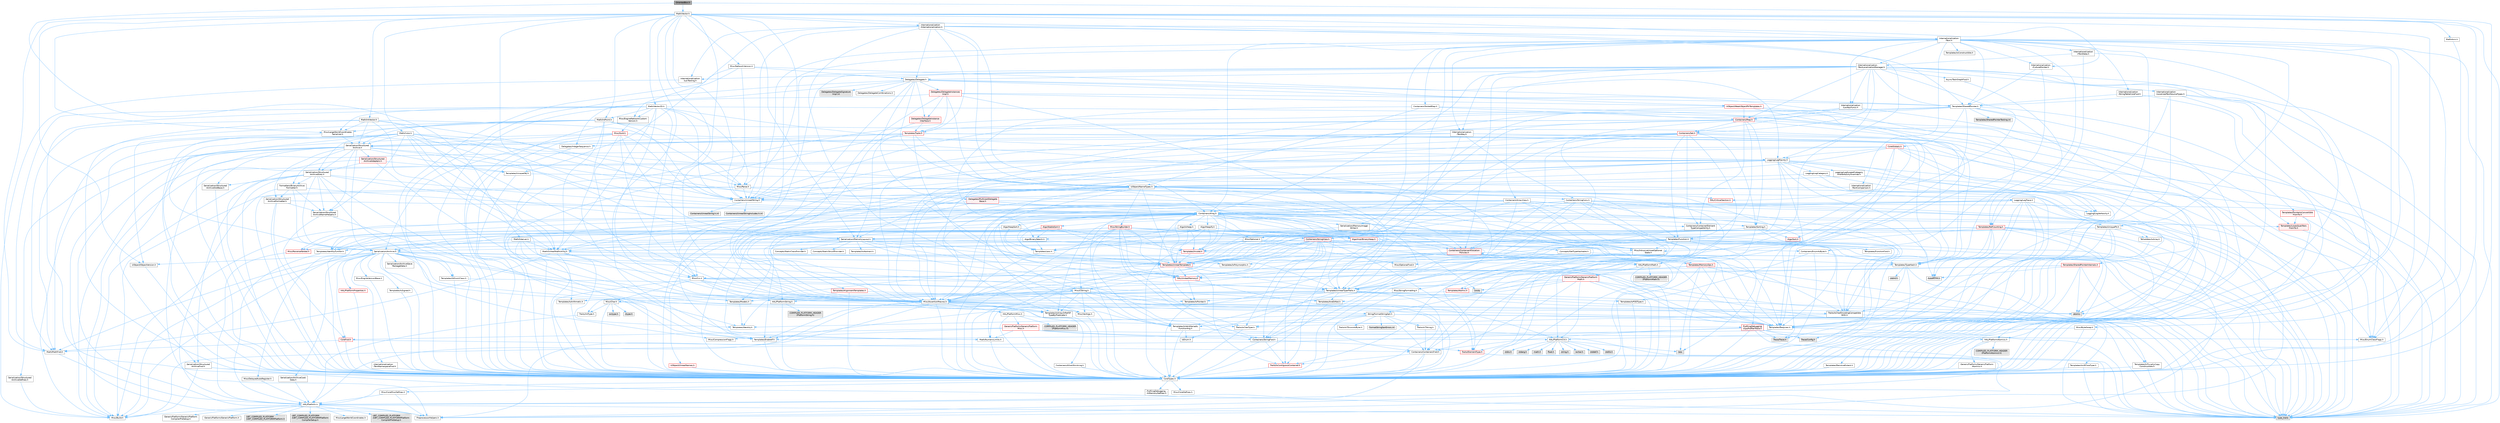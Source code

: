 digraph "OrientedBox.h"
{
 // INTERACTIVE_SVG=YES
 // LATEX_PDF_SIZE
  bgcolor="transparent";
  edge [fontname=Helvetica,fontsize=10,labelfontname=Helvetica,labelfontsize=10];
  node [fontname=Helvetica,fontsize=10,shape=box,height=0.2,width=0.4];
  Node1 [id="Node000001",label="OrientedBox.h",height=0.2,width=0.4,color="gray40", fillcolor="grey60", style="filled", fontcolor="black",tooltip=" "];
  Node1 -> Node2 [id="edge1_Node000001_Node000002",color="steelblue1",style="solid",tooltip=" "];
  Node2 [id="Node000002",label="CoreTypes.h",height=0.2,width=0.4,color="grey40", fillcolor="white", style="filled",URL="$dc/dec/CoreTypes_8h.html",tooltip=" "];
  Node2 -> Node3 [id="edge2_Node000002_Node000003",color="steelblue1",style="solid",tooltip=" "];
  Node3 [id="Node000003",label="HAL/Platform.h",height=0.2,width=0.4,color="grey40", fillcolor="white", style="filled",URL="$d9/dd0/Platform_8h.html",tooltip=" "];
  Node3 -> Node4 [id="edge3_Node000003_Node000004",color="steelblue1",style="solid",tooltip=" "];
  Node4 [id="Node000004",label="Misc/Build.h",height=0.2,width=0.4,color="grey40", fillcolor="white", style="filled",URL="$d3/dbb/Build_8h.html",tooltip=" "];
  Node3 -> Node5 [id="edge4_Node000003_Node000005",color="steelblue1",style="solid",tooltip=" "];
  Node5 [id="Node000005",label="Misc/LargeWorldCoordinates.h",height=0.2,width=0.4,color="grey40", fillcolor="white", style="filled",URL="$d2/dcb/LargeWorldCoordinates_8h.html",tooltip=" "];
  Node3 -> Node6 [id="edge5_Node000003_Node000006",color="steelblue1",style="solid",tooltip=" "];
  Node6 [id="Node000006",label="type_traits",height=0.2,width=0.4,color="grey60", fillcolor="#E0E0E0", style="filled",tooltip=" "];
  Node3 -> Node7 [id="edge6_Node000003_Node000007",color="steelblue1",style="solid",tooltip=" "];
  Node7 [id="Node000007",label="PreprocessorHelpers.h",height=0.2,width=0.4,color="grey40", fillcolor="white", style="filled",URL="$db/ddb/PreprocessorHelpers_8h.html",tooltip=" "];
  Node3 -> Node8 [id="edge7_Node000003_Node000008",color="steelblue1",style="solid",tooltip=" "];
  Node8 [id="Node000008",label="UBT_COMPILED_PLATFORM\l/UBT_COMPILED_PLATFORMPlatform\lCompilerPreSetup.h",height=0.2,width=0.4,color="grey60", fillcolor="#E0E0E0", style="filled",tooltip=" "];
  Node3 -> Node9 [id="edge8_Node000003_Node000009",color="steelblue1",style="solid",tooltip=" "];
  Node9 [id="Node000009",label="GenericPlatform/GenericPlatform\lCompilerPreSetup.h",height=0.2,width=0.4,color="grey40", fillcolor="white", style="filled",URL="$d9/dc8/GenericPlatformCompilerPreSetup_8h.html",tooltip=" "];
  Node3 -> Node10 [id="edge9_Node000003_Node000010",color="steelblue1",style="solid",tooltip=" "];
  Node10 [id="Node000010",label="GenericPlatform/GenericPlatform.h",height=0.2,width=0.4,color="grey40", fillcolor="white", style="filled",URL="$d6/d84/GenericPlatform_8h.html",tooltip=" "];
  Node3 -> Node11 [id="edge10_Node000003_Node000011",color="steelblue1",style="solid",tooltip=" "];
  Node11 [id="Node000011",label="UBT_COMPILED_PLATFORM\l/UBT_COMPILED_PLATFORMPlatform.h",height=0.2,width=0.4,color="grey60", fillcolor="#E0E0E0", style="filled",tooltip=" "];
  Node3 -> Node12 [id="edge11_Node000003_Node000012",color="steelblue1",style="solid",tooltip=" "];
  Node12 [id="Node000012",label="UBT_COMPILED_PLATFORM\l/UBT_COMPILED_PLATFORMPlatform\lCompilerSetup.h",height=0.2,width=0.4,color="grey60", fillcolor="#E0E0E0", style="filled",tooltip=" "];
  Node2 -> Node13 [id="edge12_Node000002_Node000013",color="steelblue1",style="solid",tooltip=" "];
  Node13 [id="Node000013",label="ProfilingDebugging\l/UMemoryDefines.h",height=0.2,width=0.4,color="grey40", fillcolor="white", style="filled",URL="$d2/da2/UMemoryDefines_8h.html",tooltip=" "];
  Node2 -> Node14 [id="edge13_Node000002_Node000014",color="steelblue1",style="solid",tooltip=" "];
  Node14 [id="Node000014",label="Misc/CoreMiscDefines.h",height=0.2,width=0.4,color="grey40", fillcolor="white", style="filled",URL="$da/d38/CoreMiscDefines_8h.html",tooltip=" "];
  Node14 -> Node3 [id="edge14_Node000014_Node000003",color="steelblue1",style="solid",tooltip=" "];
  Node14 -> Node7 [id="edge15_Node000014_Node000007",color="steelblue1",style="solid",tooltip=" "];
  Node2 -> Node15 [id="edge16_Node000002_Node000015",color="steelblue1",style="solid",tooltip=" "];
  Node15 [id="Node000015",label="Misc/CoreDefines.h",height=0.2,width=0.4,color="grey40", fillcolor="white", style="filled",URL="$d3/dd2/CoreDefines_8h.html",tooltip=" "];
  Node1 -> Node16 [id="edge17_Node000001_Node000016",color="steelblue1",style="solid",tooltip=" "];
  Node16 [id="Node000016",label="Math/Vector.h",height=0.2,width=0.4,color="grey40", fillcolor="white", style="filled",URL="$d6/dbe/Vector_8h.html",tooltip=" "];
  Node16 -> Node2 [id="edge18_Node000016_Node000002",color="steelblue1",style="solid",tooltip=" "];
  Node16 -> Node17 [id="edge19_Node000016_Node000017",color="steelblue1",style="solid",tooltip=" "];
  Node17 [id="Node000017",label="Misc/AssertionMacros.h",height=0.2,width=0.4,color="grey40", fillcolor="white", style="filled",URL="$d0/dfa/AssertionMacros_8h.html",tooltip=" "];
  Node17 -> Node2 [id="edge20_Node000017_Node000002",color="steelblue1",style="solid",tooltip=" "];
  Node17 -> Node3 [id="edge21_Node000017_Node000003",color="steelblue1",style="solid",tooltip=" "];
  Node17 -> Node18 [id="edge22_Node000017_Node000018",color="steelblue1",style="solid",tooltip=" "];
  Node18 [id="Node000018",label="HAL/PlatformMisc.h",height=0.2,width=0.4,color="grey40", fillcolor="white", style="filled",URL="$d0/df5/PlatformMisc_8h.html",tooltip=" "];
  Node18 -> Node2 [id="edge23_Node000018_Node000002",color="steelblue1",style="solid",tooltip=" "];
  Node18 -> Node19 [id="edge24_Node000018_Node000019",color="steelblue1",style="solid",tooltip=" "];
  Node19 [id="Node000019",label="GenericPlatform/GenericPlatform\lMisc.h",height=0.2,width=0.4,color="red", fillcolor="#FFF0F0", style="filled",URL="$db/d9a/GenericPlatformMisc_8h.html",tooltip=" "];
  Node19 -> Node20 [id="edge25_Node000019_Node000020",color="steelblue1",style="solid",tooltip=" "];
  Node20 [id="Node000020",label="Containers/StringFwd.h",height=0.2,width=0.4,color="grey40", fillcolor="white", style="filled",URL="$df/d37/StringFwd_8h.html",tooltip=" "];
  Node20 -> Node2 [id="edge26_Node000020_Node000002",color="steelblue1",style="solid",tooltip=" "];
  Node20 -> Node21 [id="edge27_Node000020_Node000021",color="steelblue1",style="solid",tooltip=" "];
  Node21 [id="Node000021",label="Traits/ElementType.h",height=0.2,width=0.4,color="red", fillcolor="#FFF0F0", style="filled",URL="$d5/d4f/ElementType_8h.html",tooltip=" "];
  Node21 -> Node3 [id="edge28_Node000021_Node000003",color="steelblue1",style="solid",tooltip=" "];
  Node21 -> Node6 [id="edge29_Node000021_Node000006",color="steelblue1",style="solid",tooltip=" "];
  Node20 -> Node23 [id="edge30_Node000020_Node000023",color="steelblue1",style="solid",tooltip=" "];
  Node23 [id="Node000023",label="Traits/IsContiguousContainer.h",height=0.2,width=0.4,color="red", fillcolor="#FFF0F0", style="filled",URL="$d5/d3c/IsContiguousContainer_8h.html",tooltip=" "];
  Node23 -> Node2 [id="edge31_Node000023_Node000002",color="steelblue1",style="solid",tooltip=" "];
  Node19 -> Node25 [id="edge32_Node000019_Node000025",color="steelblue1",style="solid",tooltip=" "];
  Node25 [id="Node000025",label="CoreFwd.h",height=0.2,width=0.4,color="red", fillcolor="#FFF0F0", style="filled",URL="$d1/d1e/CoreFwd_8h.html",tooltip=" "];
  Node25 -> Node2 [id="edge33_Node000025_Node000002",color="steelblue1",style="solid",tooltip=" "];
  Node25 -> Node26 [id="edge34_Node000025_Node000026",color="steelblue1",style="solid",tooltip=" "];
  Node26 [id="Node000026",label="Containers/ContainersFwd.h",height=0.2,width=0.4,color="grey40", fillcolor="white", style="filled",URL="$d4/d0a/ContainersFwd_8h.html",tooltip=" "];
  Node26 -> Node3 [id="edge35_Node000026_Node000003",color="steelblue1",style="solid",tooltip=" "];
  Node26 -> Node2 [id="edge36_Node000026_Node000002",color="steelblue1",style="solid",tooltip=" "];
  Node26 -> Node23 [id="edge37_Node000026_Node000023",color="steelblue1",style="solid",tooltip=" "];
  Node25 -> Node27 [id="edge38_Node000025_Node000027",color="steelblue1",style="solid",tooltip=" "];
  Node27 [id="Node000027",label="Math/MathFwd.h",height=0.2,width=0.4,color="grey40", fillcolor="white", style="filled",URL="$d2/d10/MathFwd_8h.html",tooltip=" "];
  Node27 -> Node3 [id="edge39_Node000027_Node000003",color="steelblue1",style="solid",tooltip=" "];
  Node19 -> Node2 [id="edge40_Node000019_Node000002",color="steelblue1",style="solid",tooltip=" "];
  Node19 -> Node30 [id="edge41_Node000019_Node000030",color="steelblue1",style="solid",tooltip=" "];
  Node30 [id="Node000030",label="HAL/PlatformCrt.h",height=0.2,width=0.4,color="grey40", fillcolor="white", style="filled",URL="$d8/d75/PlatformCrt_8h.html",tooltip=" "];
  Node30 -> Node31 [id="edge42_Node000030_Node000031",color="steelblue1",style="solid",tooltip=" "];
  Node31 [id="Node000031",label="new",height=0.2,width=0.4,color="grey60", fillcolor="#E0E0E0", style="filled",tooltip=" "];
  Node30 -> Node32 [id="edge43_Node000030_Node000032",color="steelblue1",style="solid",tooltip=" "];
  Node32 [id="Node000032",label="wchar.h",height=0.2,width=0.4,color="grey60", fillcolor="#E0E0E0", style="filled",tooltip=" "];
  Node30 -> Node33 [id="edge44_Node000030_Node000033",color="steelblue1",style="solid",tooltip=" "];
  Node33 [id="Node000033",label="stddef.h",height=0.2,width=0.4,color="grey60", fillcolor="#E0E0E0", style="filled",tooltip=" "];
  Node30 -> Node34 [id="edge45_Node000030_Node000034",color="steelblue1",style="solid",tooltip=" "];
  Node34 [id="Node000034",label="stdlib.h",height=0.2,width=0.4,color="grey60", fillcolor="#E0E0E0", style="filled",tooltip=" "];
  Node30 -> Node35 [id="edge46_Node000030_Node000035",color="steelblue1",style="solid",tooltip=" "];
  Node35 [id="Node000035",label="stdio.h",height=0.2,width=0.4,color="grey60", fillcolor="#E0E0E0", style="filled",tooltip=" "];
  Node30 -> Node36 [id="edge47_Node000030_Node000036",color="steelblue1",style="solid",tooltip=" "];
  Node36 [id="Node000036",label="stdarg.h",height=0.2,width=0.4,color="grey60", fillcolor="#E0E0E0", style="filled",tooltip=" "];
  Node30 -> Node37 [id="edge48_Node000030_Node000037",color="steelblue1",style="solid",tooltip=" "];
  Node37 [id="Node000037",label="math.h",height=0.2,width=0.4,color="grey60", fillcolor="#E0E0E0", style="filled",tooltip=" "];
  Node30 -> Node38 [id="edge49_Node000030_Node000038",color="steelblue1",style="solid",tooltip=" "];
  Node38 [id="Node000038",label="float.h",height=0.2,width=0.4,color="grey60", fillcolor="#E0E0E0", style="filled",tooltip=" "];
  Node30 -> Node39 [id="edge50_Node000030_Node000039",color="steelblue1",style="solid",tooltip=" "];
  Node39 [id="Node000039",label="string.h",height=0.2,width=0.4,color="grey60", fillcolor="#E0E0E0", style="filled",tooltip=" "];
  Node19 -> Node40 [id="edge51_Node000019_Node000040",color="steelblue1",style="solid",tooltip=" "];
  Node40 [id="Node000040",label="Math/NumericLimits.h",height=0.2,width=0.4,color="grey40", fillcolor="white", style="filled",URL="$df/d1b/NumericLimits_8h.html",tooltip=" "];
  Node40 -> Node2 [id="edge52_Node000040_Node000002",color="steelblue1",style="solid",tooltip=" "];
  Node19 -> Node41 [id="edge53_Node000019_Node000041",color="steelblue1",style="solid",tooltip=" "];
  Node41 [id="Node000041",label="Misc/CompressionFlags.h",height=0.2,width=0.4,color="grey40", fillcolor="white", style="filled",URL="$d9/d76/CompressionFlags_8h.html",tooltip=" "];
  Node19 -> Node42 [id="edge54_Node000019_Node000042",color="steelblue1",style="solid",tooltip=" "];
  Node42 [id="Node000042",label="Misc/EnumClassFlags.h",height=0.2,width=0.4,color="grey40", fillcolor="white", style="filled",URL="$d8/de7/EnumClassFlags_8h.html",tooltip=" "];
  Node18 -> Node45 [id="edge55_Node000018_Node000045",color="steelblue1",style="solid",tooltip=" "];
  Node45 [id="Node000045",label="COMPILED_PLATFORM_HEADER\l(PlatformMisc.h)",height=0.2,width=0.4,color="grey60", fillcolor="#E0E0E0", style="filled",tooltip=" "];
  Node18 -> Node46 [id="edge56_Node000018_Node000046",color="steelblue1",style="solid",tooltip=" "];
  Node46 [id="Node000046",label="ProfilingDebugging\l/CpuProfilerTrace.h",height=0.2,width=0.4,color="red", fillcolor="#FFF0F0", style="filled",URL="$da/dcb/CpuProfilerTrace_8h.html",tooltip=" "];
  Node46 -> Node2 [id="edge57_Node000046_Node000002",color="steelblue1",style="solid",tooltip=" "];
  Node46 -> Node26 [id="edge58_Node000046_Node000026",color="steelblue1",style="solid",tooltip=" "];
  Node46 -> Node47 [id="edge59_Node000046_Node000047",color="steelblue1",style="solid",tooltip=" "];
  Node47 [id="Node000047",label="HAL/PlatformAtomics.h",height=0.2,width=0.4,color="grey40", fillcolor="white", style="filled",URL="$d3/d36/PlatformAtomics_8h.html",tooltip=" "];
  Node47 -> Node2 [id="edge60_Node000047_Node000002",color="steelblue1",style="solid",tooltip=" "];
  Node47 -> Node48 [id="edge61_Node000047_Node000048",color="steelblue1",style="solid",tooltip=" "];
  Node48 [id="Node000048",label="GenericPlatform/GenericPlatform\lAtomics.h",height=0.2,width=0.4,color="grey40", fillcolor="white", style="filled",URL="$da/d72/GenericPlatformAtomics_8h.html",tooltip=" "];
  Node48 -> Node2 [id="edge62_Node000048_Node000002",color="steelblue1",style="solid",tooltip=" "];
  Node47 -> Node49 [id="edge63_Node000047_Node000049",color="steelblue1",style="solid",tooltip=" "];
  Node49 [id="Node000049",label="COMPILED_PLATFORM_HEADER\l(PlatformAtomics.h)",height=0.2,width=0.4,color="grey60", fillcolor="#E0E0E0", style="filled",tooltip=" "];
  Node46 -> Node7 [id="edge64_Node000046_Node000007",color="steelblue1",style="solid",tooltip=" "];
  Node46 -> Node4 [id="edge65_Node000046_Node000004",color="steelblue1",style="solid",tooltip=" "];
  Node46 -> Node50 [id="edge66_Node000046_Node000050",color="steelblue1",style="solid",tooltip=" "];
  Node50 [id="Node000050",label="Trace/Config.h",height=0.2,width=0.4,color="grey60", fillcolor="#E0E0E0", style="filled",tooltip=" "];
  Node46 -> Node53 [id="edge67_Node000046_Node000053",color="steelblue1",style="solid",tooltip=" "];
  Node53 [id="Node000053",label="Trace/Trace.h",height=0.2,width=0.4,color="grey60", fillcolor="#E0E0E0", style="filled",tooltip=" "];
  Node17 -> Node7 [id="edge68_Node000017_Node000007",color="steelblue1",style="solid",tooltip=" "];
  Node17 -> Node54 [id="edge69_Node000017_Node000054",color="steelblue1",style="solid",tooltip=" "];
  Node54 [id="Node000054",label="Templates/EnableIf.h",height=0.2,width=0.4,color="grey40", fillcolor="white", style="filled",URL="$d7/d60/EnableIf_8h.html",tooltip=" "];
  Node54 -> Node2 [id="edge70_Node000054_Node000002",color="steelblue1",style="solid",tooltip=" "];
  Node17 -> Node55 [id="edge71_Node000017_Node000055",color="steelblue1",style="solid",tooltip=" "];
  Node55 [id="Node000055",label="Templates/IsArrayOrRefOf\lTypeByPredicate.h",height=0.2,width=0.4,color="grey40", fillcolor="white", style="filled",URL="$d6/da1/IsArrayOrRefOfTypeByPredicate_8h.html",tooltip=" "];
  Node55 -> Node2 [id="edge72_Node000055_Node000002",color="steelblue1",style="solid",tooltip=" "];
  Node17 -> Node56 [id="edge73_Node000017_Node000056",color="steelblue1",style="solid",tooltip=" "];
  Node56 [id="Node000056",label="Templates/IsValidVariadic\lFunctionArg.h",height=0.2,width=0.4,color="grey40", fillcolor="white", style="filled",URL="$d0/dc8/IsValidVariadicFunctionArg_8h.html",tooltip=" "];
  Node56 -> Node2 [id="edge74_Node000056_Node000002",color="steelblue1",style="solid",tooltip=" "];
  Node56 -> Node57 [id="edge75_Node000056_Node000057",color="steelblue1",style="solid",tooltip=" "];
  Node57 [id="Node000057",label="IsEnum.h",height=0.2,width=0.4,color="grey40", fillcolor="white", style="filled",URL="$d4/de5/IsEnum_8h.html",tooltip=" "];
  Node56 -> Node6 [id="edge76_Node000056_Node000006",color="steelblue1",style="solid",tooltip=" "];
  Node17 -> Node58 [id="edge77_Node000017_Node000058",color="steelblue1",style="solid",tooltip=" "];
  Node58 [id="Node000058",label="Traits/IsCharEncodingCompatible\lWith.h",height=0.2,width=0.4,color="grey40", fillcolor="white", style="filled",URL="$df/dd1/IsCharEncodingCompatibleWith_8h.html",tooltip=" "];
  Node58 -> Node6 [id="edge78_Node000058_Node000006",color="steelblue1",style="solid",tooltip=" "];
  Node58 -> Node59 [id="edge79_Node000058_Node000059",color="steelblue1",style="solid",tooltip=" "];
  Node59 [id="Node000059",label="Traits/IsCharType.h",height=0.2,width=0.4,color="grey40", fillcolor="white", style="filled",URL="$db/d51/IsCharType_8h.html",tooltip=" "];
  Node59 -> Node2 [id="edge80_Node000059_Node000002",color="steelblue1",style="solid",tooltip=" "];
  Node17 -> Node60 [id="edge81_Node000017_Node000060",color="steelblue1",style="solid",tooltip=" "];
  Node60 [id="Node000060",label="Misc/VarArgs.h",height=0.2,width=0.4,color="grey40", fillcolor="white", style="filled",URL="$d5/d6f/VarArgs_8h.html",tooltip=" "];
  Node60 -> Node2 [id="edge82_Node000060_Node000002",color="steelblue1",style="solid",tooltip=" "];
  Node17 -> Node61 [id="edge83_Node000017_Node000061",color="steelblue1",style="solid",tooltip=" "];
  Node61 [id="Node000061",label="String/FormatStringSan.h",height=0.2,width=0.4,color="grey40", fillcolor="white", style="filled",URL="$d3/d8b/FormatStringSan_8h.html",tooltip=" "];
  Node61 -> Node6 [id="edge84_Node000061_Node000006",color="steelblue1",style="solid",tooltip=" "];
  Node61 -> Node2 [id="edge85_Node000061_Node000002",color="steelblue1",style="solid",tooltip=" "];
  Node61 -> Node62 [id="edge86_Node000061_Node000062",color="steelblue1",style="solid",tooltip=" "];
  Node62 [id="Node000062",label="Templates/Requires.h",height=0.2,width=0.4,color="grey40", fillcolor="white", style="filled",URL="$dc/d96/Requires_8h.html",tooltip=" "];
  Node62 -> Node54 [id="edge87_Node000062_Node000054",color="steelblue1",style="solid",tooltip=" "];
  Node62 -> Node6 [id="edge88_Node000062_Node000006",color="steelblue1",style="solid",tooltip=" "];
  Node61 -> Node63 [id="edge89_Node000061_Node000063",color="steelblue1",style="solid",tooltip=" "];
  Node63 [id="Node000063",label="Templates/Identity.h",height=0.2,width=0.4,color="grey40", fillcolor="white", style="filled",URL="$d0/dd5/Identity_8h.html",tooltip=" "];
  Node61 -> Node56 [id="edge90_Node000061_Node000056",color="steelblue1",style="solid",tooltip=" "];
  Node61 -> Node59 [id="edge91_Node000061_Node000059",color="steelblue1",style="solid",tooltip=" "];
  Node61 -> Node64 [id="edge92_Node000061_Node000064",color="steelblue1",style="solid",tooltip=" "];
  Node64 [id="Node000064",label="Traits/IsTEnumAsByte.h",height=0.2,width=0.4,color="grey40", fillcolor="white", style="filled",URL="$d1/de6/IsTEnumAsByte_8h.html",tooltip=" "];
  Node61 -> Node65 [id="edge93_Node000061_Node000065",color="steelblue1",style="solid",tooltip=" "];
  Node65 [id="Node000065",label="Traits/IsTString.h",height=0.2,width=0.4,color="grey40", fillcolor="white", style="filled",URL="$d0/df8/IsTString_8h.html",tooltip=" "];
  Node65 -> Node26 [id="edge94_Node000065_Node000026",color="steelblue1",style="solid",tooltip=" "];
  Node61 -> Node26 [id="edge95_Node000061_Node000026",color="steelblue1",style="solid",tooltip=" "];
  Node61 -> Node66 [id="edge96_Node000061_Node000066",color="steelblue1",style="solid",tooltip=" "];
  Node66 [id="Node000066",label="FormatStringSanErrors.inl",height=0.2,width=0.4,color="grey60", fillcolor="#E0E0E0", style="filled",tooltip=" "];
  Node17 -> Node67 [id="edge97_Node000017_Node000067",color="steelblue1",style="solid",tooltip=" "];
  Node67 [id="Node000067",label="atomic",height=0.2,width=0.4,color="grey60", fillcolor="#E0E0E0", style="filled",tooltip=" "];
  Node16 -> Node27 [id="edge98_Node000016_Node000027",color="steelblue1",style="solid",tooltip=" "];
  Node16 -> Node40 [id="edge99_Node000016_Node000040",color="steelblue1",style="solid",tooltip=" "];
  Node16 -> Node68 [id="edge100_Node000016_Node000068",color="steelblue1",style="solid",tooltip=" "];
  Node68 [id="Node000068",label="Misc/Crc.h",height=0.2,width=0.4,color="grey40", fillcolor="white", style="filled",URL="$d4/dd2/Crc_8h.html",tooltip=" "];
  Node68 -> Node2 [id="edge101_Node000068_Node000002",color="steelblue1",style="solid",tooltip=" "];
  Node68 -> Node69 [id="edge102_Node000068_Node000069",color="steelblue1",style="solid",tooltip=" "];
  Node69 [id="Node000069",label="HAL/PlatformString.h",height=0.2,width=0.4,color="grey40", fillcolor="white", style="filled",URL="$db/db5/PlatformString_8h.html",tooltip=" "];
  Node69 -> Node2 [id="edge103_Node000069_Node000002",color="steelblue1",style="solid",tooltip=" "];
  Node69 -> Node70 [id="edge104_Node000069_Node000070",color="steelblue1",style="solid",tooltip=" "];
  Node70 [id="Node000070",label="COMPILED_PLATFORM_HEADER\l(PlatformString.h)",height=0.2,width=0.4,color="grey60", fillcolor="#E0E0E0", style="filled",tooltip=" "];
  Node68 -> Node17 [id="edge105_Node000068_Node000017",color="steelblue1",style="solid",tooltip=" "];
  Node68 -> Node71 [id="edge106_Node000068_Node000071",color="steelblue1",style="solid",tooltip=" "];
  Node71 [id="Node000071",label="Misc/CString.h",height=0.2,width=0.4,color="grey40", fillcolor="white", style="filled",URL="$d2/d49/CString_8h.html",tooltip=" "];
  Node71 -> Node2 [id="edge107_Node000071_Node000002",color="steelblue1",style="solid",tooltip=" "];
  Node71 -> Node30 [id="edge108_Node000071_Node000030",color="steelblue1",style="solid",tooltip=" "];
  Node71 -> Node69 [id="edge109_Node000071_Node000069",color="steelblue1",style="solid",tooltip=" "];
  Node71 -> Node17 [id="edge110_Node000071_Node000017",color="steelblue1",style="solid",tooltip=" "];
  Node71 -> Node72 [id="edge111_Node000071_Node000072",color="steelblue1",style="solid",tooltip=" "];
  Node72 [id="Node000072",label="Misc/Char.h",height=0.2,width=0.4,color="grey40", fillcolor="white", style="filled",URL="$d0/d58/Char_8h.html",tooltip=" "];
  Node72 -> Node2 [id="edge112_Node000072_Node000002",color="steelblue1",style="solid",tooltip=" "];
  Node72 -> Node73 [id="edge113_Node000072_Node000073",color="steelblue1",style="solid",tooltip=" "];
  Node73 [id="Node000073",label="Traits/IntType.h",height=0.2,width=0.4,color="grey40", fillcolor="white", style="filled",URL="$d7/deb/IntType_8h.html",tooltip=" "];
  Node73 -> Node3 [id="edge114_Node000073_Node000003",color="steelblue1",style="solid",tooltip=" "];
  Node72 -> Node74 [id="edge115_Node000072_Node000074",color="steelblue1",style="solid",tooltip=" "];
  Node74 [id="Node000074",label="ctype.h",height=0.2,width=0.4,color="grey60", fillcolor="#E0E0E0", style="filled",tooltip=" "];
  Node72 -> Node75 [id="edge116_Node000072_Node000075",color="steelblue1",style="solid",tooltip=" "];
  Node75 [id="Node000075",label="wctype.h",height=0.2,width=0.4,color="grey60", fillcolor="#E0E0E0", style="filled",tooltip=" "];
  Node72 -> Node6 [id="edge117_Node000072_Node000006",color="steelblue1",style="solid",tooltip=" "];
  Node71 -> Node60 [id="edge118_Node000071_Node000060",color="steelblue1",style="solid",tooltip=" "];
  Node71 -> Node55 [id="edge119_Node000071_Node000055",color="steelblue1",style="solid",tooltip=" "];
  Node71 -> Node56 [id="edge120_Node000071_Node000056",color="steelblue1",style="solid",tooltip=" "];
  Node71 -> Node58 [id="edge121_Node000071_Node000058",color="steelblue1",style="solid",tooltip=" "];
  Node68 -> Node72 [id="edge122_Node000068_Node000072",color="steelblue1",style="solid",tooltip=" "];
  Node68 -> Node76 [id="edge123_Node000068_Node000076",color="steelblue1",style="solid",tooltip=" "];
  Node76 [id="Node000076",label="Templates/UnrealTypeTraits.h",height=0.2,width=0.4,color="grey40", fillcolor="white", style="filled",URL="$d2/d2d/UnrealTypeTraits_8h.html",tooltip=" "];
  Node76 -> Node2 [id="edge124_Node000076_Node000002",color="steelblue1",style="solid",tooltip=" "];
  Node76 -> Node77 [id="edge125_Node000076_Node000077",color="steelblue1",style="solid",tooltip=" "];
  Node77 [id="Node000077",label="Templates/IsPointer.h",height=0.2,width=0.4,color="grey40", fillcolor="white", style="filled",URL="$d7/d05/IsPointer_8h.html",tooltip=" "];
  Node77 -> Node2 [id="edge126_Node000077_Node000002",color="steelblue1",style="solid",tooltip=" "];
  Node76 -> Node17 [id="edge127_Node000076_Node000017",color="steelblue1",style="solid",tooltip=" "];
  Node76 -> Node78 [id="edge128_Node000076_Node000078",color="steelblue1",style="solid",tooltip=" "];
  Node78 [id="Node000078",label="Templates/AndOrNot.h",height=0.2,width=0.4,color="grey40", fillcolor="white", style="filled",URL="$db/d0a/AndOrNot_8h.html",tooltip=" "];
  Node78 -> Node2 [id="edge129_Node000078_Node000002",color="steelblue1",style="solid",tooltip=" "];
  Node76 -> Node54 [id="edge130_Node000076_Node000054",color="steelblue1",style="solid",tooltip=" "];
  Node76 -> Node79 [id="edge131_Node000076_Node000079",color="steelblue1",style="solid",tooltip=" "];
  Node79 [id="Node000079",label="Templates/IsArithmetic.h",height=0.2,width=0.4,color="grey40", fillcolor="white", style="filled",URL="$d2/d5d/IsArithmetic_8h.html",tooltip=" "];
  Node79 -> Node2 [id="edge132_Node000079_Node000002",color="steelblue1",style="solid",tooltip=" "];
  Node76 -> Node57 [id="edge133_Node000076_Node000057",color="steelblue1",style="solid",tooltip=" "];
  Node76 -> Node80 [id="edge134_Node000076_Node000080",color="steelblue1",style="solid",tooltip=" "];
  Node80 [id="Node000080",label="Templates/Models.h",height=0.2,width=0.4,color="grey40", fillcolor="white", style="filled",URL="$d3/d0c/Models_8h.html",tooltip=" "];
  Node80 -> Node63 [id="edge135_Node000080_Node000063",color="steelblue1",style="solid",tooltip=" "];
  Node76 -> Node81 [id="edge136_Node000076_Node000081",color="steelblue1",style="solid",tooltip=" "];
  Node81 [id="Node000081",label="Templates/IsPODType.h",height=0.2,width=0.4,color="grey40", fillcolor="white", style="filled",URL="$d7/db1/IsPODType_8h.html",tooltip=" "];
  Node81 -> Node2 [id="edge137_Node000081_Node000002",color="steelblue1",style="solid",tooltip=" "];
  Node76 -> Node82 [id="edge138_Node000076_Node000082",color="steelblue1",style="solid",tooltip=" "];
  Node82 [id="Node000082",label="Templates/IsUECoreType.h",height=0.2,width=0.4,color="grey40", fillcolor="white", style="filled",URL="$d1/db8/IsUECoreType_8h.html",tooltip=" "];
  Node82 -> Node2 [id="edge139_Node000082_Node000002",color="steelblue1",style="solid",tooltip=" "];
  Node82 -> Node6 [id="edge140_Node000082_Node000006",color="steelblue1",style="solid",tooltip=" "];
  Node76 -> Node83 [id="edge141_Node000076_Node000083",color="steelblue1",style="solid",tooltip=" "];
  Node83 [id="Node000083",label="Templates/IsTriviallyCopy\lConstructible.h",height=0.2,width=0.4,color="grey40", fillcolor="white", style="filled",URL="$d3/d78/IsTriviallyCopyConstructible_8h.html",tooltip=" "];
  Node83 -> Node2 [id="edge142_Node000083_Node000002",color="steelblue1",style="solid",tooltip=" "];
  Node83 -> Node6 [id="edge143_Node000083_Node000006",color="steelblue1",style="solid",tooltip=" "];
  Node68 -> Node59 [id="edge144_Node000068_Node000059",color="steelblue1",style="solid",tooltip=" "];
  Node16 -> Node84 [id="edge145_Node000016_Node000084",color="steelblue1",style="solid",tooltip=" "];
  Node84 [id="Node000084",label="Math/UnrealMathUtility.h",height=0.2,width=0.4,color="grey40", fillcolor="white", style="filled",URL="$db/db8/UnrealMathUtility_8h.html",tooltip=" "];
  Node84 -> Node2 [id="edge146_Node000084_Node000002",color="steelblue1",style="solid",tooltip=" "];
  Node84 -> Node17 [id="edge147_Node000084_Node000017",color="steelblue1",style="solid",tooltip=" "];
  Node84 -> Node85 [id="edge148_Node000084_Node000085",color="steelblue1",style="solid",tooltip=" "];
  Node85 [id="Node000085",label="HAL/PlatformMath.h",height=0.2,width=0.4,color="grey40", fillcolor="white", style="filled",URL="$dc/d53/PlatformMath_8h.html",tooltip=" "];
  Node85 -> Node2 [id="edge149_Node000085_Node000002",color="steelblue1",style="solid",tooltip=" "];
  Node85 -> Node86 [id="edge150_Node000085_Node000086",color="steelblue1",style="solid",tooltip=" "];
  Node86 [id="Node000086",label="GenericPlatform/GenericPlatform\lMath.h",height=0.2,width=0.4,color="red", fillcolor="#FFF0F0", style="filled",URL="$d5/d79/GenericPlatformMath_8h.html",tooltip=" "];
  Node86 -> Node2 [id="edge151_Node000086_Node000002",color="steelblue1",style="solid",tooltip=" "];
  Node86 -> Node26 [id="edge152_Node000086_Node000026",color="steelblue1",style="solid",tooltip=" "];
  Node86 -> Node30 [id="edge153_Node000086_Node000030",color="steelblue1",style="solid",tooltip=" "];
  Node86 -> Node78 [id="edge154_Node000086_Node000078",color="steelblue1",style="solid",tooltip=" "];
  Node86 -> Node76 [id="edge155_Node000086_Node000076",color="steelblue1",style="solid",tooltip=" "];
  Node86 -> Node62 [id="edge156_Node000086_Node000062",color="steelblue1",style="solid",tooltip=" "];
  Node86 -> Node94 [id="edge157_Node000086_Node000094",color="steelblue1",style="solid",tooltip=" "];
  Node94 [id="Node000094",label="limits",height=0.2,width=0.4,color="grey60", fillcolor="#E0E0E0", style="filled",tooltip=" "];
  Node86 -> Node6 [id="edge158_Node000086_Node000006",color="steelblue1",style="solid",tooltip=" "];
  Node85 -> Node95 [id="edge159_Node000085_Node000095",color="steelblue1",style="solid",tooltip=" "];
  Node95 [id="Node000095",label="COMPILED_PLATFORM_HEADER\l(PlatformMath.h)",height=0.2,width=0.4,color="grey60", fillcolor="#E0E0E0", style="filled",tooltip=" "];
  Node84 -> Node27 [id="edge160_Node000084_Node000027",color="steelblue1",style="solid",tooltip=" "];
  Node84 -> Node63 [id="edge161_Node000084_Node000063",color="steelblue1",style="solid",tooltip=" "];
  Node84 -> Node62 [id="edge162_Node000084_Node000062",color="steelblue1",style="solid",tooltip=" "];
  Node16 -> Node96 [id="edge163_Node000016_Node000096",color="steelblue1",style="solid",tooltip=" "];
  Node96 [id="Node000096",label="Containers/UnrealString.h",height=0.2,width=0.4,color="grey40", fillcolor="white", style="filled",URL="$d5/dba/UnrealString_8h.html",tooltip=" "];
  Node96 -> Node97 [id="edge164_Node000096_Node000097",color="steelblue1",style="solid",tooltip=" "];
  Node97 [id="Node000097",label="Containers/UnrealStringIncludes.h.inl",height=0.2,width=0.4,color="grey60", fillcolor="#E0E0E0", style="filled",tooltip=" "];
  Node96 -> Node98 [id="edge165_Node000096_Node000098",color="steelblue1",style="solid",tooltip=" "];
  Node98 [id="Node000098",label="Containers/UnrealString.h.inl",height=0.2,width=0.4,color="grey60", fillcolor="#E0E0E0", style="filled",tooltip=" "];
  Node96 -> Node99 [id="edge166_Node000096_Node000099",color="steelblue1",style="solid",tooltip=" "];
  Node99 [id="Node000099",label="Misc/StringFormatArg.h",height=0.2,width=0.4,color="grey40", fillcolor="white", style="filled",URL="$d2/d16/StringFormatArg_8h.html",tooltip=" "];
  Node99 -> Node26 [id="edge167_Node000099_Node000026",color="steelblue1",style="solid",tooltip=" "];
  Node16 -> Node100 [id="edge168_Node000016_Node000100",color="steelblue1",style="solid",tooltip=" "];
  Node100 [id="Node000100",label="Misc/Parse.h",height=0.2,width=0.4,color="grey40", fillcolor="white", style="filled",URL="$dc/d71/Parse_8h.html",tooltip=" "];
  Node100 -> Node20 [id="edge169_Node000100_Node000020",color="steelblue1",style="solid",tooltip=" "];
  Node100 -> Node96 [id="edge170_Node000100_Node000096",color="steelblue1",style="solid",tooltip=" "];
  Node100 -> Node2 [id="edge171_Node000100_Node000002",color="steelblue1",style="solid",tooltip=" "];
  Node100 -> Node30 [id="edge172_Node000100_Node000030",color="steelblue1",style="solid",tooltip=" "];
  Node100 -> Node4 [id="edge173_Node000100_Node000004",color="steelblue1",style="solid",tooltip=" "];
  Node100 -> Node42 [id="edge174_Node000100_Node000042",color="steelblue1",style="solid",tooltip=" "];
  Node100 -> Node101 [id="edge175_Node000100_Node000101",color="steelblue1",style="solid",tooltip=" "];
  Node101 [id="Node000101",label="Templates/Function.h",height=0.2,width=0.4,color="grey40", fillcolor="white", style="filled",URL="$df/df5/Function_8h.html",tooltip=" "];
  Node101 -> Node2 [id="edge176_Node000101_Node000002",color="steelblue1",style="solid",tooltip=" "];
  Node101 -> Node17 [id="edge177_Node000101_Node000017",color="steelblue1",style="solid",tooltip=" "];
  Node101 -> Node102 [id="edge178_Node000101_Node000102",color="steelblue1",style="solid",tooltip=" "];
  Node102 [id="Node000102",label="Misc/IntrusiveUnsetOptional\lState.h",height=0.2,width=0.4,color="grey40", fillcolor="white", style="filled",URL="$d2/d0a/IntrusiveUnsetOptionalState_8h.html",tooltip=" "];
  Node102 -> Node103 [id="edge179_Node000102_Node000103",color="steelblue1",style="solid",tooltip=" "];
  Node103 [id="Node000103",label="Misc/OptionalFwd.h",height=0.2,width=0.4,color="grey40", fillcolor="white", style="filled",URL="$dc/d50/OptionalFwd_8h.html",tooltip=" "];
  Node101 -> Node104 [id="edge180_Node000101_Node000104",color="steelblue1",style="solid",tooltip=" "];
  Node104 [id="Node000104",label="HAL/UnrealMemory.h",height=0.2,width=0.4,color="red", fillcolor="#FFF0F0", style="filled",URL="$d9/d96/UnrealMemory_8h.html",tooltip=" "];
  Node104 -> Node2 [id="edge181_Node000104_Node000002",color="steelblue1",style="solid",tooltip=" "];
  Node104 -> Node77 [id="edge182_Node000104_Node000077",color="steelblue1",style="solid",tooltip=" "];
  Node101 -> Node118 [id="edge183_Node000101_Node000118",color="steelblue1",style="solid",tooltip=" "];
  Node118 [id="Node000118",label="Templates/FunctionFwd.h",height=0.2,width=0.4,color="grey40", fillcolor="white", style="filled",URL="$d6/d54/FunctionFwd_8h.html",tooltip=" "];
  Node101 -> Node76 [id="edge184_Node000101_Node000076",color="steelblue1",style="solid",tooltip=" "];
  Node101 -> Node119 [id="edge185_Node000101_Node000119",color="steelblue1",style="solid",tooltip=" "];
  Node119 [id="Node000119",label="Templates/Invoke.h",height=0.2,width=0.4,color="red", fillcolor="#FFF0F0", style="filled",URL="$d7/deb/Invoke_8h.html",tooltip=" "];
  Node119 -> Node2 [id="edge186_Node000119_Node000002",color="steelblue1",style="solid",tooltip=" "];
  Node119 -> Node121 [id="edge187_Node000119_Node000121",color="steelblue1",style="solid",tooltip=" "];
  Node121 [id="Node000121",label="Templates/UnrealTemplate.h",height=0.2,width=0.4,color="red", fillcolor="#FFF0F0", style="filled",URL="$d4/d24/UnrealTemplate_8h.html",tooltip=" "];
  Node121 -> Node2 [id="edge188_Node000121_Node000002",color="steelblue1",style="solid",tooltip=" "];
  Node121 -> Node77 [id="edge189_Node000121_Node000077",color="steelblue1",style="solid",tooltip=" "];
  Node121 -> Node104 [id="edge190_Node000121_Node000104",color="steelblue1",style="solid",tooltip=" "];
  Node121 -> Node76 [id="edge191_Node000121_Node000076",color="steelblue1",style="solid",tooltip=" "];
  Node121 -> Node62 [id="edge192_Node000121_Node000062",color="steelblue1",style="solid",tooltip=" "];
  Node121 -> Node63 [id="edge193_Node000121_Node000063",color="steelblue1",style="solid",tooltip=" "];
  Node121 -> Node23 [id="edge194_Node000121_Node000023",color="steelblue1",style="solid",tooltip=" "];
  Node121 -> Node6 [id="edge195_Node000121_Node000006",color="steelblue1",style="solid",tooltip=" "];
  Node119 -> Node6 [id="edge196_Node000119_Node000006",color="steelblue1",style="solid",tooltip=" "];
  Node101 -> Node121 [id="edge197_Node000101_Node000121",color="steelblue1",style="solid",tooltip=" "];
  Node101 -> Node62 [id="edge198_Node000101_Node000062",color="steelblue1",style="solid",tooltip=" "];
  Node101 -> Node84 [id="edge199_Node000101_Node000084",color="steelblue1",style="solid",tooltip=" "];
  Node101 -> Node31 [id="edge200_Node000101_Node000031",color="steelblue1",style="solid",tooltip=" "];
  Node101 -> Node6 [id="edge201_Node000101_Node000006",color="steelblue1",style="solid",tooltip=" "];
  Node16 -> Node125 [id="edge202_Node000016_Node000125",color="steelblue1",style="solid",tooltip=" "];
  Node125 [id="Node000125",label="Misc/LargeWorldCoordinates\lSerializer.h",height=0.2,width=0.4,color="grey40", fillcolor="white", style="filled",URL="$d7/df9/LargeWorldCoordinatesSerializer_8h.html",tooltip=" "];
  Node125 -> Node126 [id="edge203_Node000125_Node000126",color="steelblue1",style="solid",tooltip=" "];
  Node126 [id="Node000126",label="UObject/NameTypes.h",height=0.2,width=0.4,color="grey40", fillcolor="white", style="filled",URL="$d6/d35/NameTypes_8h.html",tooltip=" "];
  Node126 -> Node2 [id="edge204_Node000126_Node000002",color="steelblue1",style="solid",tooltip=" "];
  Node126 -> Node17 [id="edge205_Node000126_Node000017",color="steelblue1",style="solid",tooltip=" "];
  Node126 -> Node104 [id="edge206_Node000126_Node000104",color="steelblue1",style="solid",tooltip=" "];
  Node126 -> Node76 [id="edge207_Node000126_Node000076",color="steelblue1",style="solid",tooltip=" "];
  Node126 -> Node121 [id="edge208_Node000126_Node000121",color="steelblue1",style="solid",tooltip=" "];
  Node126 -> Node96 [id="edge209_Node000126_Node000096",color="steelblue1",style="solid",tooltip=" "];
  Node126 -> Node127 [id="edge210_Node000126_Node000127",color="steelblue1",style="solid",tooltip=" "];
  Node127 [id="Node000127",label="HAL/CriticalSection.h",height=0.2,width=0.4,color="red", fillcolor="#FFF0F0", style="filled",URL="$d6/d90/CriticalSection_8h.html",tooltip=" "];
  Node126 -> Node130 [id="edge211_Node000126_Node000130",color="steelblue1",style="solid",tooltip=" "];
  Node130 [id="Node000130",label="Containers/StringConv.h",height=0.2,width=0.4,color="grey40", fillcolor="white", style="filled",URL="$d3/ddf/StringConv_8h.html",tooltip=" "];
  Node130 -> Node2 [id="edge212_Node000130_Node000002",color="steelblue1",style="solid",tooltip=" "];
  Node130 -> Node17 [id="edge213_Node000130_Node000017",color="steelblue1",style="solid",tooltip=" "];
  Node130 -> Node131 [id="edge214_Node000130_Node000131",color="steelblue1",style="solid",tooltip=" "];
  Node131 [id="Node000131",label="Containers/ContainerAllocation\lPolicies.h",height=0.2,width=0.4,color="red", fillcolor="#FFF0F0", style="filled",URL="$d7/dff/ContainerAllocationPolicies_8h.html",tooltip=" "];
  Node131 -> Node2 [id="edge215_Node000131_Node000002",color="steelblue1",style="solid",tooltip=" "];
  Node131 -> Node131 [id="edge216_Node000131_Node000131",color="steelblue1",style="solid",tooltip=" "];
  Node131 -> Node85 [id="edge217_Node000131_Node000085",color="steelblue1",style="solid",tooltip=" "];
  Node131 -> Node104 [id="edge218_Node000131_Node000104",color="steelblue1",style="solid",tooltip=" "];
  Node131 -> Node40 [id="edge219_Node000131_Node000040",color="steelblue1",style="solid",tooltip=" "];
  Node131 -> Node17 [id="edge220_Node000131_Node000017",color="steelblue1",style="solid",tooltip=" "];
  Node131 -> Node133 [id="edge221_Node000131_Node000133",color="steelblue1",style="solid",tooltip=" "];
  Node133 [id="Node000133",label="Templates/IsPolymorphic.h",height=0.2,width=0.4,color="grey40", fillcolor="white", style="filled",URL="$dc/d20/IsPolymorphic_8h.html",tooltip=" "];
  Node131 -> Node134 [id="edge222_Node000131_Node000134",color="steelblue1",style="solid",tooltip=" "];
  Node134 [id="Node000134",label="Templates/MemoryOps.h",height=0.2,width=0.4,color="red", fillcolor="#FFF0F0", style="filled",URL="$db/dea/MemoryOps_8h.html",tooltip=" "];
  Node134 -> Node2 [id="edge223_Node000134_Node000002",color="steelblue1",style="solid",tooltip=" "];
  Node134 -> Node104 [id="edge224_Node000134_Node000104",color="steelblue1",style="solid",tooltip=" "];
  Node134 -> Node83 [id="edge225_Node000134_Node000083",color="steelblue1",style="solid",tooltip=" "];
  Node134 -> Node62 [id="edge226_Node000134_Node000062",color="steelblue1",style="solid",tooltip=" "];
  Node134 -> Node76 [id="edge227_Node000134_Node000076",color="steelblue1",style="solid",tooltip=" "];
  Node134 -> Node31 [id="edge228_Node000134_Node000031",color="steelblue1",style="solid",tooltip=" "];
  Node134 -> Node6 [id="edge229_Node000134_Node000006",color="steelblue1",style="solid",tooltip=" "];
  Node131 -> Node6 [id="edge230_Node000131_Node000006",color="steelblue1",style="solid",tooltip=" "];
  Node130 -> Node135 [id="edge231_Node000130_Node000135",color="steelblue1",style="solid",tooltip=" "];
  Node135 [id="Node000135",label="Containers/Array.h",height=0.2,width=0.4,color="grey40", fillcolor="white", style="filled",URL="$df/dd0/Array_8h.html",tooltip=" "];
  Node135 -> Node2 [id="edge232_Node000135_Node000002",color="steelblue1",style="solid",tooltip=" "];
  Node135 -> Node17 [id="edge233_Node000135_Node000017",color="steelblue1",style="solid",tooltip=" "];
  Node135 -> Node102 [id="edge234_Node000135_Node000102",color="steelblue1",style="solid",tooltip=" "];
  Node135 -> Node136 [id="edge235_Node000135_Node000136",color="steelblue1",style="solid",tooltip=" "];
  Node136 [id="Node000136",label="Misc/ReverseIterate.h",height=0.2,width=0.4,color="red", fillcolor="#FFF0F0", style="filled",URL="$db/de3/ReverseIterate_8h.html",tooltip=" "];
  Node136 -> Node3 [id="edge236_Node000136_Node000003",color="steelblue1",style="solid",tooltip=" "];
  Node135 -> Node104 [id="edge237_Node000135_Node000104",color="steelblue1",style="solid",tooltip=" "];
  Node135 -> Node76 [id="edge238_Node000135_Node000076",color="steelblue1",style="solid",tooltip=" "];
  Node135 -> Node121 [id="edge239_Node000135_Node000121",color="steelblue1",style="solid",tooltip=" "];
  Node135 -> Node138 [id="edge240_Node000135_Node000138",color="steelblue1",style="solid",tooltip=" "];
  Node138 [id="Node000138",label="Containers/AllowShrinking.h",height=0.2,width=0.4,color="grey40", fillcolor="white", style="filled",URL="$d7/d1a/AllowShrinking_8h.html",tooltip=" "];
  Node138 -> Node2 [id="edge241_Node000138_Node000002",color="steelblue1",style="solid",tooltip=" "];
  Node135 -> Node131 [id="edge242_Node000135_Node000131",color="steelblue1",style="solid",tooltip=" "];
  Node135 -> Node139 [id="edge243_Node000135_Node000139",color="steelblue1",style="solid",tooltip=" "];
  Node139 [id="Node000139",label="Containers/ContainerElement\lTypeCompatibility.h",height=0.2,width=0.4,color="grey40", fillcolor="white", style="filled",URL="$df/ddf/ContainerElementTypeCompatibility_8h.html",tooltip=" "];
  Node139 -> Node2 [id="edge244_Node000139_Node000002",color="steelblue1",style="solid",tooltip=" "];
  Node139 -> Node76 [id="edge245_Node000139_Node000076",color="steelblue1",style="solid",tooltip=" "];
  Node135 -> Node140 [id="edge246_Node000135_Node000140",color="steelblue1",style="solid",tooltip=" "];
  Node140 [id="Node000140",label="Serialization/Archive.h",height=0.2,width=0.4,color="grey40", fillcolor="white", style="filled",URL="$d7/d3b/Archive_8h.html",tooltip=" "];
  Node140 -> Node25 [id="edge247_Node000140_Node000025",color="steelblue1",style="solid",tooltip=" "];
  Node140 -> Node2 [id="edge248_Node000140_Node000002",color="steelblue1",style="solid",tooltip=" "];
  Node140 -> Node141 [id="edge249_Node000140_Node000141",color="steelblue1",style="solid",tooltip=" "];
  Node141 [id="Node000141",label="HAL/PlatformProperties.h",height=0.2,width=0.4,color="red", fillcolor="#FFF0F0", style="filled",URL="$d9/db0/PlatformProperties_8h.html",tooltip=" "];
  Node141 -> Node2 [id="edge250_Node000141_Node000002",color="steelblue1",style="solid",tooltip=" "];
  Node140 -> Node144 [id="edge251_Node000140_Node000144",color="steelblue1",style="solid",tooltip=" "];
  Node144 [id="Node000144",label="Internationalization\l/TextNamespaceFwd.h",height=0.2,width=0.4,color="grey40", fillcolor="white", style="filled",URL="$d8/d97/TextNamespaceFwd_8h.html",tooltip=" "];
  Node144 -> Node2 [id="edge252_Node000144_Node000002",color="steelblue1",style="solid",tooltip=" "];
  Node140 -> Node27 [id="edge253_Node000140_Node000027",color="steelblue1",style="solid",tooltip=" "];
  Node140 -> Node17 [id="edge254_Node000140_Node000017",color="steelblue1",style="solid",tooltip=" "];
  Node140 -> Node4 [id="edge255_Node000140_Node000004",color="steelblue1",style="solid",tooltip=" "];
  Node140 -> Node41 [id="edge256_Node000140_Node000041",color="steelblue1",style="solid",tooltip=" "];
  Node140 -> Node145 [id="edge257_Node000140_Node000145",color="steelblue1",style="solid",tooltip=" "];
  Node145 [id="Node000145",label="Misc/EngineVersionBase.h",height=0.2,width=0.4,color="grey40", fillcolor="white", style="filled",URL="$d5/d2b/EngineVersionBase_8h.html",tooltip=" "];
  Node145 -> Node2 [id="edge258_Node000145_Node000002",color="steelblue1",style="solid",tooltip=" "];
  Node140 -> Node60 [id="edge259_Node000140_Node000060",color="steelblue1",style="solid",tooltip=" "];
  Node140 -> Node146 [id="edge260_Node000140_Node000146",color="steelblue1",style="solid",tooltip=" "];
  Node146 [id="Node000146",label="Serialization/ArchiveCook\lData.h",height=0.2,width=0.4,color="grey40", fillcolor="white", style="filled",URL="$dc/db6/ArchiveCookData_8h.html",tooltip=" "];
  Node146 -> Node3 [id="edge261_Node000146_Node000003",color="steelblue1",style="solid",tooltip=" "];
  Node140 -> Node147 [id="edge262_Node000140_Node000147",color="steelblue1",style="solid",tooltip=" "];
  Node147 [id="Node000147",label="Serialization/ArchiveSave\lPackageData.h",height=0.2,width=0.4,color="grey40", fillcolor="white", style="filled",URL="$d1/d37/ArchiveSavePackageData_8h.html",tooltip=" "];
  Node140 -> Node54 [id="edge263_Node000140_Node000054",color="steelblue1",style="solid",tooltip=" "];
  Node140 -> Node55 [id="edge264_Node000140_Node000055",color="steelblue1",style="solid",tooltip=" "];
  Node140 -> Node148 [id="edge265_Node000140_Node000148",color="steelblue1",style="solid",tooltip=" "];
  Node148 [id="Node000148",label="Templates/IsEnumClass.h",height=0.2,width=0.4,color="grey40", fillcolor="white", style="filled",URL="$d7/d15/IsEnumClass_8h.html",tooltip=" "];
  Node148 -> Node2 [id="edge266_Node000148_Node000002",color="steelblue1",style="solid",tooltip=" "];
  Node148 -> Node78 [id="edge267_Node000148_Node000078",color="steelblue1",style="solid",tooltip=" "];
  Node140 -> Node91 [id="edge268_Node000140_Node000091",color="steelblue1",style="solid",tooltip=" "];
  Node91 [id="Node000091",label="Templates/IsSigned.h",height=0.2,width=0.4,color="grey40", fillcolor="white", style="filled",URL="$d8/dd8/IsSigned_8h.html",tooltip=" "];
  Node91 -> Node2 [id="edge269_Node000091_Node000002",color="steelblue1",style="solid",tooltip=" "];
  Node140 -> Node56 [id="edge270_Node000140_Node000056",color="steelblue1",style="solid",tooltip=" "];
  Node140 -> Node121 [id="edge271_Node000140_Node000121",color="steelblue1",style="solid",tooltip=" "];
  Node140 -> Node58 [id="edge272_Node000140_Node000058",color="steelblue1",style="solid",tooltip=" "];
  Node140 -> Node149 [id="edge273_Node000140_Node000149",color="steelblue1",style="solid",tooltip=" "];
  Node149 [id="Node000149",label="UObject/ObjectVersion.h",height=0.2,width=0.4,color="grey40", fillcolor="white", style="filled",URL="$da/d63/ObjectVersion_8h.html",tooltip=" "];
  Node149 -> Node2 [id="edge274_Node000149_Node000002",color="steelblue1",style="solid",tooltip=" "];
  Node135 -> Node150 [id="edge275_Node000135_Node000150",color="steelblue1",style="solid",tooltip=" "];
  Node150 [id="Node000150",label="Serialization/MemoryImage\lWriter.h",height=0.2,width=0.4,color="grey40", fillcolor="white", style="filled",URL="$d0/d08/MemoryImageWriter_8h.html",tooltip=" "];
  Node150 -> Node2 [id="edge276_Node000150_Node000002",color="steelblue1",style="solid",tooltip=" "];
  Node150 -> Node151 [id="edge277_Node000150_Node000151",color="steelblue1",style="solid",tooltip=" "];
  Node151 [id="Node000151",label="Serialization/MemoryLayout.h",height=0.2,width=0.4,color="grey40", fillcolor="white", style="filled",URL="$d7/d66/MemoryLayout_8h.html",tooltip=" "];
  Node151 -> Node152 [id="edge278_Node000151_Node000152",color="steelblue1",style="solid",tooltip=" "];
  Node152 [id="Node000152",label="Concepts/StaticClassProvider.h",height=0.2,width=0.4,color="grey40", fillcolor="white", style="filled",URL="$dd/d83/StaticClassProvider_8h.html",tooltip=" "];
  Node151 -> Node153 [id="edge279_Node000151_Node000153",color="steelblue1",style="solid",tooltip=" "];
  Node153 [id="Node000153",label="Concepts/StaticStructProvider.h",height=0.2,width=0.4,color="grey40", fillcolor="white", style="filled",URL="$d5/d77/StaticStructProvider_8h.html",tooltip=" "];
  Node151 -> Node154 [id="edge280_Node000151_Node000154",color="steelblue1",style="solid",tooltip=" "];
  Node154 [id="Node000154",label="Containers/EnumAsByte.h",height=0.2,width=0.4,color="grey40", fillcolor="white", style="filled",URL="$d6/d9a/EnumAsByte_8h.html",tooltip=" "];
  Node154 -> Node2 [id="edge281_Node000154_Node000002",color="steelblue1",style="solid",tooltip=" "];
  Node154 -> Node81 [id="edge282_Node000154_Node000081",color="steelblue1",style="solid",tooltip=" "];
  Node154 -> Node155 [id="edge283_Node000154_Node000155",color="steelblue1",style="solid",tooltip=" "];
  Node155 [id="Node000155",label="Templates/TypeHash.h",height=0.2,width=0.4,color="grey40", fillcolor="white", style="filled",URL="$d1/d62/TypeHash_8h.html",tooltip=" "];
  Node155 -> Node2 [id="edge284_Node000155_Node000002",color="steelblue1",style="solid",tooltip=" "];
  Node155 -> Node62 [id="edge285_Node000155_Node000062",color="steelblue1",style="solid",tooltip=" "];
  Node155 -> Node68 [id="edge286_Node000155_Node000068",color="steelblue1",style="solid",tooltip=" "];
  Node155 -> Node156 [id="edge287_Node000155_Node000156",color="steelblue1",style="solid",tooltip=" "];
  Node156 [id="Node000156",label="stdint.h",height=0.2,width=0.4,color="grey60", fillcolor="#E0E0E0", style="filled",tooltip=" "];
  Node155 -> Node6 [id="edge288_Node000155_Node000006",color="steelblue1",style="solid",tooltip=" "];
  Node151 -> Node20 [id="edge289_Node000151_Node000020",color="steelblue1",style="solid",tooltip=" "];
  Node151 -> Node104 [id="edge290_Node000151_Node000104",color="steelblue1",style="solid",tooltip=" "];
  Node151 -> Node157 [id="edge291_Node000151_Node000157",color="steelblue1",style="solid",tooltip=" "];
  Node157 [id="Node000157",label="Misc/DelayedAutoRegister.h",height=0.2,width=0.4,color="grey40", fillcolor="white", style="filled",URL="$d1/dda/DelayedAutoRegister_8h.html",tooltip=" "];
  Node157 -> Node3 [id="edge292_Node000157_Node000003",color="steelblue1",style="solid",tooltip=" "];
  Node151 -> Node54 [id="edge293_Node000151_Node000054",color="steelblue1",style="solid",tooltip=" "];
  Node151 -> Node158 [id="edge294_Node000151_Node000158",color="steelblue1",style="solid",tooltip=" "];
  Node158 [id="Node000158",label="Templates/IsAbstract.h",height=0.2,width=0.4,color="grey40", fillcolor="white", style="filled",URL="$d8/db7/IsAbstract_8h.html",tooltip=" "];
  Node151 -> Node133 [id="edge295_Node000151_Node000133",color="steelblue1",style="solid",tooltip=" "];
  Node151 -> Node80 [id="edge296_Node000151_Node000080",color="steelblue1",style="solid",tooltip=" "];
  Node151 -> Node121 [id="edge297_Node000151_Node000121",color="steelblue1",style="solid",tooltip=" "];
  Node135 -> Node159 [id="edge298_Node000135_Node000159",color="steelblue1",style="solid",tooltip=" "];
  Node159 [id="Node000159",label="Algo/Heapify.h",height=0.2,width=0.4,color="grey40", fillcolor="white", style="filled",URL="$d0/d2a/Heapify_8h.html",tooltip=" "];
  Node159 -> Node160 [id="edge299_Node000159_Node000160",color="steelblue1",style="solid",tooltip=" "];
  Node160 [id="Node000160",label="Algo/Impl/BinaryHeap.h",height=0.2,width=0.4,color="red", fillcolor="#FFF0F0", style="filled",URL="$d7/da3/Algo_2Impl_2BinaryHeap_8h.html",tooltip=" "];
  Node160 -> Node119 [id="edge300_Node000160_Node000119",color="steelblue1",style="solid",tooltip=" "];
  Node160 -> Node6 [id="edge301_Node000160_Node000006",color="steelblue1",style="solid",tooltip=" "];
  Node159 -> Node163 [id="edge302_Node000159_Node000163",color="steelblue1",style="solid",tooltip=" "];
  Node163 [id="Node000163",label="Templates/IdentityFunctor.h",height=0.2,width=0.4,color="grey40", fillcolor="white", style="filled",URL="$d7/d2e/IdentityFunctor_8h.html",tooltip=" "];
  Node163 -> Node3 [id="edge303_Node000163_Node000003",color="steelblue1",style="solid",tooltip=" "];
  Node159 -> Node119 [id="edge304_Node000159_Node000119",color="steelblue1",style="solid",tooltip=" "];
  Node159 -> Node164 [id="edge305_Node000159_Node000164",color="steelblue1",style="solid",tooltip=" "];
  Node164 [id="Node000164",label="Templates/Less.h",height=0.2,width=0.4,color="grey40", fillcolor="white", style="filled",URL="$de/dc8/Less_8h.html",tooltip=" "];
  Node164 -> Node2 [id="edge306_Node000164_Node000002",color="steelblue1",style="solid",tooltip=" "];
  Node164 -> Node121 [id="edge307_Node000164_Node000121",color="steelblue1",style="solid",tooltip=" "];
  Node159 -> Node121 [id="edge308_Node000159_Node000121",color="steelblue1",style="solid",tooltip=" "];
  Node135 -> Node165 [id="edge309_Node000135_Node000165",color="steelblue1",style="solid",tooltip=" "];
  Node165 [id="Node000165",label="Algo/HeapSort.h",height=0.2,width=0.4,color="grey40", fillcolor="white", style="filled",URL="$d3/d92/HeapSort_8h.html",tooltip=" "];
  Node165 -> Node160 [id="edge310_Node000165_Node000160",color="steelblue1",style="solid",tooltip=" "];
  Node165 -> Node163 [id="edge311_Node000165_Node000163",color="steelblue1",style="solid",tooltip=" "];
  Node165 -> Node164 [id="edge312_Node000165_Node000164",color="steelblue1",style="solid",tooltip=" "];
  Node165 -> Node121 [id="edge313_Node000165_Node000121",color="steelblue1",style="solid",tooltip=" "];
  Node135 -> Node166 [id="edge314_Node000135_Node000166",color="steelblue1",style="solid",tooltip=" "];
  Node166 [id="Node000166",label="Algo/IsHeap.h",height=0.2,width=0.4,color="grey40", fillcolor="white", style="filled",URL="$de/d32/IsHeap_8h.html",tooltip=" "];
  Node166 -> Node160 [id="edge315_Node000166_Node000160",color="steelblue1",style="solid",tooltip=" "];
  Node166 -> Node163 [id="edge316_Node000166_Node000163",color="steelblue1",style="solid",tooltip=" "];
  Node166 -> Node119 [id="edge317_Node000166_Node000119",color="steelblue1",style="solid",tooltip=" "];
  Node166 -> Node164 [id="edge318_Node000166_Node000164",color="steelblue1",style="solid",tooltip=" "];
  Node166 -> Node121 [id="edge319_Node000166_Node000121",color="steelblue1",style="solid",tooltip=" "];
  Node135 -> Node160 [id="edge320_Node000135_Node000160",color="steelblue1",style="solid",tooltip=" "];
  Node135 -> Node167 [id="edge321_Node000135_Node000167",color="steelblue1",style="solid",tooltip=" "];
  Node167 [id="Node000167",label="Algo/StableSort.h",height=0.2,width=0.4,color="red", fillcolor="#FFF0F0", style="filled",URL="$d7/d3c/StableSort_8h.html",tooltip=" "];
  Node167 -> Node168 [id="edge322_Node000167_Node000168",color="steelblue1",style="solid",tooltip=" "];
  Node168 [id="Node000168",label="Algo/BinarySearch.h",height=0.2,width=0.4,color="grey40", fillcolor="white", style="filled",URL="$db/db4/BinarySearch_8h.html",tooltip=" "];
  Node168 -> Node163 [id="edge323_Node000168_Node000163",color="steelblue1",style="solid",tooltip=" "];
  Node168 -> Node119 [id="edge324_Node000168_Node000119",color="steelblue1",style="solid",tooltip=" "];
  Node168 -> Node164 [id="edge325_Node000168_Node000164",color="steelblue1",style="solid",tooltip=" "];
  Node167 -> Node163 [id="edge326_Node000167_Node000163",color="steelblue1",style="solid",tooltip=" "];
  Node167 -> Node119 [id="edge327_Node000167_Node000119",color="steelblue1",style="solid",tooltip=" "];
  Node167 -> Node164 [id="edge328_Node000167_Node000164",color="steelblue1",style="solid",tooltip=" "];
  Node167 -> Node121 [id="edge329_Node000167_Node000121",color="steelblue1",style="solid",tooltip=" "];
  Node135 -> Node170 [id="edge330_Node000135_Node000170",color="steelblue1",style="solid",tooltip=" "];
  Node170 [id="Node000170",label="Concepts/GetTypeHashable.h",height=0.2,width=0.4,color="grey40", fillcolor="white", style="filled",URL="$d3/da2/GetTypeHashable_8h.html",tooltip=" "];
  Node170 -> Node2 [id="edge331_Node000170_Node000002",color="steelblue1",style="solid",tooltip=" "];
  Node170 -> Node155 [id="edge332_Node000170_Node000155",color="steelblue1",style="solid",tooltip=" "];
  Node135 -> Node163 [id="edge333_Node000135_Node000163",color="steelblue1",style="solid",tooltip=" "];
  Node135 -> Node119 [id="edge334_Node000135_Node000119",color="steelblue1",style="solid",tooltip=" "];
  Node135 -> Node164 [id="edge335_Node000135_Node000164",color="steelblue1",style="solid",tooltip=" "];
  Node135 -> Node171 [id="edge336_Node000135_Node000171",color="steelblue1",style="solid",tooltip=" "];
  Node171 [id="Node000171",label="Templates/LosesQualifiers\lFromTo.h",height=0.2,width=0.4,color="red", fillcolor="#FFF0F0", style="filled",URL="$d2/db3/LosesQualifiersFromTo_8h.html",tooltip=" "];
  Node171 -> Node6 [id="edge337_Node000171_Node000006",color="steelblue1",style="solid",tooltip=" "];
  Node135 -> Node62 [id="edge338_Node000135_Node000062",color="steelblue1",style="solid",tooltip=" "];
  Node135 -> Node172 [id="edge339_Node000135_Node000172",color="steelblue1",style="solid",tooltip=" "];
  Node172 [id="Node000172",label="Templates/Sorting.h",height=0.2,width=0.4,color="grey40", fillcolor="white", style="filled",URL="$d3/d9e/Sorting_8h.html",tooltip=" "];
  Node172 -> Node2 [id="edge340_Node000172_Node000002",color="steelblue1",style="solid",tooltip=" "];
  Node172 -> Node168 [id="edge341_Node000172_Node000168",color="steelblue1",style="solid",tooltip=" "];
  Node172 -> Node173 [id="edge342_Node000172_Node000173",color="steelblue1",style="solid",tooltip=" "];
  Node173 [id="Node000173",label="Algo/Sort.h",height=0.2,width=0.4,color="red", fillcolor="#FFF0F0", style="filled",URL="$d1/d87/Sort_8h.html",tooltip=" "];
  Node172 -> Node85 [id="edge343_Node000172_Node000085",color="steelblue1",style="solid",tooltip=" "];
  Node172 -> Node164 [id="edge344_Node000172_Node000164",color="steelblue1",style="solid",tooltip=" "];
  Node135 -> Node175 [id="edge345_Node000135_Node000175",color="steelblue1",style="solid",tooltip=" "];
  Node175 [id="Node000175",label="Templates/AlignmentTemplates.h",height=0.2,width=0.4,color="red", fillcolor="#FFF0F0", style="filled",URL="$dd/d32/AlignmentTemplates_8h.html",tooltip=" "];
  Node175 -> Node2 [id="edge346_Node000175_Node000002",color="steelblue1",style="solid",tooltip=" "];
  Node175 -> Node77 [id="edge347_Node000175_Node000077",color="steelblue1",style="solid",tooltip=" "];
  Node135 -> Node21 [id="edge348_Node000135_Node000021",color="steelblue1",style="solid",tooltip=" "];
  Node135 -> Node94 [id="edge349_Node000135_Node000094",color="steelblue1",style="solid",tooltip=" "];
  Node135 -> Node6 [id="edge350_Node000135_Node000006",color="steelblue1",style="solid",tooltip=" "];
  Node130 -> Node71 [id="edge351_Node000130_Node000071",color="steelblue1",style="solid",tooltip=" "];
  Node130 -> Node176 [id="edge352_Node000130_Node000176",color="steelblue1",style="solid",tooltip=" "];
  Node176 [id="Node000176",label="Templates/IsArray.h",height=0.2,width=0.4,color="grey40", fillcolor="white", style="filled",URL="$d8/d8d/IsArray_8h.html",tooltip=" "];
  Node176 -> Node2 [id="edge353_Node000176_Node000002",color="steelblue1",style="solid",tooltip=" "];
  Node130 -> Node121 [id="edge354_Node000130_Node000121",color="steelblue1",style="solid",tooltip=" "];
  Node130 -> Node76 [id="edge355_Node000130_Node000076",color="steelblue1",style="solid",tooltip=" "];
  Node130 -> Node21 [id="edge356_Node000130_Node000021",color="steelblue1",style="solid",tooltip=" "];
  Node130 -> Node58 [id="edge357_Node000130_Node000058",color="steelblue1",style="solid",tooltip=" "];
  Node130 -> Node23 [id="edge358_Node000130_Node000023",color="steelblue1",style="solid",tooltip=" "];
  Node130 -> Node6 [id="edge359_Node000130_Node000006",color="steelblue1",style="solid",tooltip=" "];
  Node126 -> Node20 [id="edge360_Node000126_Node000020",color="steelblue1",style="solid",tooltip=" "];
  Node126 -> Node177 [id="edge361_Node000126_Node000177",color="steelblue1",style="solid",tooltip=" "];
  Node177 [id="Node000177",label="UObject/UnrealNames.h",height=0.2,width=0.4,color="red", fillcolor="#FFF0F0", style="filled",URL="$d8/db1/UnrealNames_8h.html",tooltip=" "];
  Node177 -> Node2 [id="edge362_Node000177_Node000002",color="steelblue1",style="solid",tooltip=" "];
  Node126 -> Node110 [id="edge363_Node000126_Node000110",color="steelblue1",style="solid",tooltip=" "];
  Node110 [id="Node000110",label="Templates/Atomic.h",height=0.2,width=0.4,color="red", fillcolor="#FFF0F0", style="filled",URL="$d3/d91/Atomic_8h.html",tooltip=" "];
  Node110 -> Node73 [id="edge364_Node000110_Node000073",color="steelblue1",style="solid",tooltip=" "];
  Node110 -> Node67 [id="edge365_Node000110_Node000067",color="steelblue1",style="solid",tooltip=" "];
  Node126 -> Node151 [id="edge366_Node000126_Node000151",color="steelblue1",style="solid",tooltip=" "];
  Node126 -> Node102 [id="edge367_Node000126_Node000102",color="steelblue1",style="solid",tooltip=" "];
  Node126 -> Node179 [id="edge368_Node000126_Node000179",color="steelblue1",style="solid",tooltip=" "];
  Node179 [id="Node000179",label="Misc/StringBuilder.h",height=0.2,width=0.4,color="red", fillcolor="#FFF0F0", style="filled",URL="$d4/d52/StringBuilder_8h.html",tooltip=" "];
  Node179 -> Node20 [id="edge369_Node000179_Node000020",color="steelblue1",style="solid",tooltip=" "];
  Node179 -> Node180 [id="edge370_Node000179_Node000180",color="steelblue1",style="solid",tooltip=" "];
  Node180 [id="Node000180",label="Containers/StringView.h",height=0.2,width=0.4,color="red", fillcolor="#FFF0F0", style="filled",URL="$dd/dea/StringView_8h.html",tooltip=" "];
  Node180 -> Node2 [id="edge371_Node000180_Node000002",color="steelblue1",style="solid",tooltip=" "];
  Node180 -> Node20 [id="edge372_Node000180_Node000020",color="steelblue1",style="solid",tooltip=" "];
  Node180 -> Node104 [id="edge373_Node000180_Node000104",color="steelblue1",style="solid",tooltip=" "];
  Node180 -> Node40 [id="edge374_Node000180_Node000040",color="steelblue1",style="solid",tooltip=" "];
  Node180 -> Node84 [id="edge375_Node000180_Node000084",color="steelblue1",style="solid",tooltip=" "];
  Node180 -> Node68 [id="edge376_Node000180_Node000068",color="steelblue1",style="solid",tooltip=" "];
  Node180 -> Node71 [id="edge377_Node000180_Node000071",color="steelblue1",style="solid",tooltip=" "];
  Node180 -> Node136 [id="edge378_Node000180_Node000136",color="steelblue1",style="solid",tooltip=" "];
  Node180 -> Node62 [id="edge379_Node000180_Node000062",color="steelblue1",style="solid",tooltip=" "];
  Node180 -> Node121 [id="edge380_Node000180_Node000121",color="steelblue1",style="solid",tooltip=" "];
  Node180 -> Node21 [id="edge381_Node000180_Node000021",color="steelblue1",style="solid",tooltip=" "];
  Node180 -> Node58 [id="edge382_Node000180_Node000058",color="steelblue1",style="solid",tooltip=" "];
  Node180 -> Node59 [id="edge383_Node000180_Node000059",color="steelblue1",style="solid",tooltip=" "];
  Node180 -> Node23 [id="edge384_Node000180_Node000023",color="steelblue1",style="solid",tooltip=" "];
  Node180 -> Node6 [id="edge385_Node000180_Node000006",color="steelblue1",style="solid",tooltip=" "];
  Node179 -> Node2 [id="edge386_Node000179_Node000002",color="steelblue1",style="solid",tooltip=" "];
  Node179 -> Node69 [id="edge387_Node000179_Node000069",color="steelblue1",style="solid",tooltip=" "];
  Node179 -> Node104 [id="edge388_Node000179_Node000104",color="steelblue1",style="solid",tooltip=" "];
  Node179 -> Node17 [id="edge389_Node000179_Node000017",color="steelblue1",style="solid",tooltip=" "];
  Node179 -> Node71 [id="edge390_Node000179_Node000071",color="steelblue1",style="solid",tooltip=" "];
  Node179 -> Node54 [id="edge391_Node000179_Node000054",color="steelblue1",style="solid",tooltip=" "];
  Node179 -> Node55 [id="edge392_Node000179_Node000055",color="steelblue1",style="solid",tooltip=" "];
  Node179 -> Node56 [id="edge393_Node000179_Node000056",color="steelblue1",style="solid",tooltip=" "];
  Node179 -> Node62 [id="edge394_Node000179_Node000062",color="steelblue1",style="solid",tooltip=" "];
  Node179 -> Node121 [id="edge395_Node000179_Node000121",color="steelblue1",style="solid",tooltip=" "];
  Node179 -> Node76 [id="edge396_Node000179_Node000076",color="steelblue1",style="solid",tooltip=" "];
  Node179 -> Node58 [id="edge397_Node000179_Node000058",color="steelblue1",style="solid",tooltip=" "];
  Node179 -> Node59 [id="edge398_Node000179_Node000059",color="steelblue1",style="solid",tooltip=" "];
  Node179 -> Node23 [id="edge399_Node000179_Node000023",color="steelblue1",style="solid",tooltip=" "];
  Node179 -> Node6 [id="edge400_Node000179_Node000006",color="steelblue1",style="solid",tooltip=" "];
  Node126 -> Node53 [id="edge401_Node000126_Node000053",color="steelblue1",style="solid",tooltip=" "];
  Node125 -> Node149 [id="edge402_Node000125_Node000149",color="steelblue1",style="solid",tooltip=" "];
  Node125 -> Node185 [id="edge403_Node000125_Node000185",color="steelblue1",style="solid",tooltip=" "];
  Node185 [id="Node000185",label="Serialization/Structured\lArchive.h",height=0.2,width=0.4,color="grey40", fillcolor="white", style="filled",URL="$d9/d1e/StructuredArchive_8h.html",tooltip=" "];
  Node185 -> Node135 [id="edge404_Node000185_Node000135",color="steelblue1",style="solid",tooltip=" "];
  Node185 -> Node131 [id="edge405_Node000185_Node000131",color="steelblue1",style="solid",tooltip=" "];
  Node185 -> Node2 [id="edge406_Node000185_Node000002",color="steelblue1",style="solid",tooltip=" "];
  Node185 -> Node186 [id="edge407_Node000185_Node000186",color="steelblue1",style="solid",tooltip=" "];
  Node186 [id="Node000186",label="Formatters/BinaryArchive\lFormatter.h",height=0.2,width=0.4,color="grey40", fillcolor="white", style="filled",URL="$d2/d01/BinaryArchiveFormatter_8h.html",tooltip=" "];
  Node186 -> Node135 [id="edge408_Node000186_Node000135",color="steelblue1",style="solid",tooltip=" "];
  Node186 -> Node3 [id="edge409_Node000186_Node000003",color="steelblue1",style="solid",tooltip=" "];
  Node186 -> Node140 [id="edge410_Node000186_Node000140",color="steelblue1",style="solid",tooltip=" "];
  Node186 -> Node187 [id="edge411_Node000186_Node000187",color="steelblue1",style="solid",tooltip=" "];
  Node187 [id="Node000187",label="Serialization/Structured\lArchiveFormatter.h",height=0.2,width=0.4,color="grey40", fillcolor="white", style="filled",URL="$db/dfe/StructuredArchiveFormatter_8h.html",tooltip=" "];
  Node187 -> Node135 [id="edge412_Node000187_Node000135",color="steelblue1",style="solid",tooltip=" "];
  Node187 -> Node25 [id="edge413_Node000187_Node000025",color="steelblue1",style="solid",tooltip=" "];
  Node187 -> Node2 [id="edge414_Node000187_Node000002",color="steelblue1",style="solid",tooltip=" "];
  Node187 -> Node188 [id="edge415_Node000187_Node000188",color="steelblue1",style="solid",tooltip=" "];
  Node188 [id="Node000188",label="Serialization/Structured\lArchiveNameHelpers.h",height=0.2,width=0.4,color="grey40", fillcolor="white", style="filled",URL="$d0/d7b/StructuredArchiveNameHelpers_8h.html",tooltip=" "];
  Node188 -> Node2 [id="edge416_Node000188_Node000002",color="steelblue1",style="solid",tooltip=" "];
  Node188 -> Node63 [id="edge417_Node000188_Node000063",color="steelblue1",style="solid",tooltip=" "];
  Node186 -> Node188 [id="edge418_Node000186_Node000188",color="steelblue1",style="solid",tooltip=" "];
  Node185 -> Node4 [id="edge419_Node000185_Node000004",color="steelblue1",style="solid",tooltip=" "];
  Node185 -> Node140 [id="edge420_Node000185_Node000140",color="steelblue1",style="solid",tooltip=" "];
  Node185 -> Node189 [id="edge421_Node000185_Node000189",color="steelblue1",style="solid",tooltip=" "];
  Node189 [id="Node000189",label="Serialization/Structured\lArchiveAdapters.h",height=0.2,width=0.4,color="red", fillcolor="#FFF0F0", style="filled",URL="$d3/de1/StructuredArchiveAdapters_8h.html",tooltip=" "];
  Node189 -> Node2 [id="edge422_Node000189_Node000002",color="steelblue1",style="solid",tooltip=" "];
  Node189 -> Node80 [id="edge423_Node000189_Node000080",color="steelblue1",style="solid",tooltip=" "];
  Node189 -> Node192 [id="edge424_Node000189_Node000192",color="steelblue1",style="solid",tooltip=" "];
  Node192 [id="Node000192",label="Serialization/Structured\lArchiveSlots.h",height=0.2,width=0.4,color="grey40", fillcolor="white", style="filled",URL="$d2/d87/StructuredArchiveSlots_8h.html",tooltip=" "];
  Node192 -> Node135 [id="edge425_Node000192_Node000135",color="steelblue1",style="solid",tooltip=" "];
  Node192 -> Node2 [id="edge426_Node000192_Node000002",color="steelblue1",style="solid",tooltip=" "];
  Node192 -> Node186 [id="edge427_Node000192_Node000186",color="steelblue1",style="solid",tooltip=" "];
  Node192 -> Node4 [id="edge428_Node000192_Node000004",color="steelblue1",style="solid",tooltip=" "];
  Node192 -> Node193 [id="edge429_Node000192_Node000193",color="steelblue1",style="solid",tooltip=" "];
  Node193 [id="Node000193",label="Misc/Optional.h",height=0.2,width=0.4,color="grey40", fillcolor="white", style="filled",URL="$d2/dae/Optional_8h.html",tooltip=" "];
  Node193 -> Node2 [id="edge430_Node000193_Node000002",color="steelblue1",style="solid",tooltip=" "];
  Node193 -> Node17 [id="edge431_Node000193_Node000017",color="steelblue1",style="solid",tooltip=" "];
  Node193 -> Node102 [id="edge432_Node000193_Node000102",color="steelblue1",style="solid",tooltip=" "];
  Node193 -> Node103 [id="edge433_Node000193_Node000103",color="steelblue1",style="solid",tooltip=" "];
  Node193 -> Node134 [id="edge434_Node000193_Node000134",color="steelblue1",style="solid",tooltip=" "];
  Node193 -> Node121 [id="edge435_Node000193_Node000121",color="steelblue1",style="solid",tooltip=" "];
  Node193 -> Node140 [id="edge436_Node000193_Node000140",color="steelblue1",style="solid",tooltip=" "];
  Node192 -> Node140 [id="edge437_Node000192_Node000140",color="steelblue1",style="solid",tooltip=" "];
  Node192 -> Node194 [id="edge438_Node000192_Node000194",color="steelblue1",style="solid",tooltip=" "];
  Node194 [id="Node000194",label="Serialization/Structured\lArchiveFwd.h",height=0.2,width=0.4,color="grey40", fillcolor="white", style="filled",URL="$d2/df9/StructuredArchiveFwd_8h.html",tooltip=" "];
  Node194 -> Node2 [id="edge439_Node000194_Node000002",color="steelblue1",style="solid",tooltip=" "];
  Node194 -> Node4 [id="edge440_Node000194_Node000004",color="steelblue1",style="solid",tooltip=" "];
  Node194 -> Node6 [id="edge441_Node000194_Node000006",color="steelblue1",style="solid",tooltip=" "];
  Node192 -> Node188 [id="edge442_Node000192_Node000188",color="steelblue1",style="solid",tooltip=" "];
  Node192 -> Node195 [id="edge443_Node000192_Node000195",color="steelblue1",style="solid",tooltip=" "];
  Node195 [id="Node000195",label="Serialization/Structured\lArchiveSlotBase.h",height=0.2,width=0.4,color="grey40", fillcolor="white", style="filled",URL="$d9/d9a/StructuredArchiveSlotBase_8h.html",tooltip=" "];
  Node195 -> Node2 [id="edge444_Node000195_Node000002",color="steelblue1",style="solid",tooltip=" "];
  Node192 -> Node54 [id="edge445_Node000192_Node000054",color="steelblue1",style="solid",tooltip=" "];
  Node192 -> Node148 [id="edge446_Node000192_Node000148",color="steelblue1",style="solid",tooltip=" "];
  Node189 -> Node196 [id="edge447_Node000189_Node000196",color="steelblue1",style="solid",tooltip=" "];
  Node196 [id="Node000196",label="Templates/UniqueObj.h",height=0.2,width=0.4,color="grey40", fillcolor="white", style="filled",URL="$da/d95/UniqueObj_8h.html",tooltip=" "];
  Node196 -> Node2 [id="edge448_Node000196_Node000002",color="steelblue1",style="solid",tooltip=" "];
  Node196 -> Node197 [id="edge449_Node000196_Node000197",color="steelblue1",style="solid",tooltip=" "];
  Node197 [id="Node000197",label="Templates/UniquePtr.h",height=0.2,width=0.4,color="grey40", fillcolor="white", style="filled",URL="$de/d1a/UniquePtr_8h.html",tooltip=" "];
  Node197 -> Node2 [id="edge450_Node000197_Node000002",color="steelblue1",style="solid",tooltip=" "];
  Node197 -> Node121 [id="edge451_Node000197_Node000121",color="steelblue1",style="solid",tooltip=" "];
  Node197 -> Node176 [id="edge452_Node000197_Node000176",color="steelblue1",style="solid",tooltip=" "];
  Node197 -> Node198 [id="edge453_Node000197_Node000198",color="steelblue1",style="solid",tooltip=" "];
  Node198 [id="Node000198",label="Templates/RemoveExtent.h",height=0.2,width=0.4,color="grey40", fillcolor="white", style="filled",URL="$dc/de9/RemoveExtent_8h.html",tooltip=" "];
  Node198 -> Node2 [id="edge454_Node000198_Node000002",color="steelblue1",style="solid",tooltip=" "];
  Node197 -> Node62 [id="edge455_Node000197_Node000062",color="steelblue1",style="solid",tooltip=" "];
  Node197 -> Node151 [id="edge456_Node000197_Node000151",color="steelblue1",style="solid",tooltip=" "];
  Node197 -> Node6 [id="edge457_Node000197_Node000006",color="steelblue1",style="solid",tooltip=" "];
  Node185 -> Node199 [id="edge458_Node000185_Node000199",color="steelblue1",style="solid",tooltip=" "];
  Node199 [id="Node000199",label="Serialization/Structured\lArchiveDefines.h",height=0.2,width=0.4,color="grey40", fillcolor="white", style="filled",URL="$d3/d61/StructuredArchiveDefines_8h.html",tooltip=" "];
  Node199 -> Node4 [id="edge459_Node000199_Node000004",color="steelblue1",style="solid",tooltip=" "];
  Node185 -> Node187 [id="edge460_Node000185_Node000187",color="steelblue1",style="solid",tooltip=" "];
  Node185 -> Node194 [id="edge461_Node000185_Node000194",color="steelblue1",style="solid",tooltip=" "];
  Node185 -> Node188 [id="edge462_Node000185_Node000188",color="steelblue1",style="solid",tooltip=" "];
  Node185 -> Node195 [id="edge463_Node000185_Node000195",color="steelblue1",style="solid",tooltip=" "];
  Node185 -> Node192 [id="edge464_Node000185_Node000192",color="steelblue1",style="solid",tooltip=" "];
  Node185 -> Node196 [id="edge465_Node000185_Node000196",color="steelblue1",style="solid",tooltip=" "];
  Node16 -> Node200 [id="edge466_Node000016_Node000200",color="steelblue1",style="solid",tooltip=" "];
  Node200 [id="Node000200",label="Misc/NetworkVersion.h",height=0.2,width=0.4,color="grey40", fillcolor="white", style="filled",URL="$d7/d4b/NetworkVersion_8h.html",tooltip=" "];
  Node200 -> Node96 [id="edge467_Node000200_Node000096",color="steelblue1",style="solid",tooltip=" "];
  Node200 -> Node2 [id="edge468_Node000200_Node000002",color="steelblue1",style="solid",tooltip=" "];
  Node200 -> Node201 [id="edge469_Node000200_Node000201",color="steelblue1",style="solid",tooltip=" "];
  Node201 [id="Node000201",label="Delegates/Delegate.h",height=0.2,width=0.4,color="grey40", fillcolor="white", style="filled",URL="$d4/d80/Delegate_8h.html",tooltip=" "];
  Node201 -> Node2 [id="edge470_Node000201_Node000002",color="steelblue1",style="solid",tooltip=" "];
  Node201 -> Node17 [id="edge471_Node000201_Node000017",color="steelblue1",style="solid",tooltip=" "];
  Node201 -> Node126 [id="edge472_Node000201_Node000126",color="steelblue1",style="solid",tooltip=" "];
  Node201 -> Node202 [id="edge473_Node000201_Node000202",color="steelblue1",style="solid",tooltip=" "];
  Node202 [id="Node000202",label="Templates/SharedPointer.h",height=0.2,width=0.4,color="grey40", fillcolor="white", style="filled",URL="$d2/d17/SharedPointer_8h.html",tooltip=" "];
  Node202 -> Node2 [id="edge474_Node000202_Node000002",color="steelblue1",style="solid",tooltip=" "];
  Node202 -> Node102 [id="edge475_Node000202_Node000102",color="steelblue1",style="solid",tooltip=" "];
  Node202 -> Node203 [id="edge476_Node000202_Node000203",color="steelblue1",style="solid",tooltip=" "];
  Node203 [id="Node000203",label="Templates/PointerIsConvertible\lFromTo.h",height=0.2,width=0.4,color="red", fillcolor="#FFF0F0", style="filled",URL="$d6/d65/PointerIsConvertibleFromTo_8h.html",tooltip=" "];
  Node203 -> Node2 [id="edge477_Node000203_Node000002",color="steelblue1",style="solid",tooltip=" "];
  Node203 -> Node171 [id="edge478_Node000203_Node000171",color="steelblue1",style="solid",tooltip=" "];
  Node203 -> Node6 [id="edge479_Node000203_Node000006",color="steelblue1",style="solid",tooltip=" "];
  Node202 -> Node17 [id="edge480_Node000202_Node000017",color="steelblue1",style="solid",tooltip=" "];
  Node202 -> Node104 [id="edge481_Node000202_Node000104",color="steelblue1",style="solid",tooltip=" "];
  Node202 -> Node135 [id="edge482_Node000202_Node000135",color="steelblue1",style="solid",tooltip=" "];
  Node202 -> Node204 [id="edge483_Node000202_Node000204",color="steelblue1",style="solid",tooltip=" "];
  Node204 [id="Node000204",label="Containers/Map.h",height=0.2,width=0.4,color="red", fillcolor="#FFF0F0", style="filled",URL="$df/d79/Map_8h.html",tooltip=" "];
  Node204 -> Node2 [id="edge484_Node000204_Node000002",color="steelblue1",style="solid",tooltip=" "];
  Node204 -> Node139 [id="edge485_Node000204_Node000139",color="steelblue1",style="solid",tooltip=" "];
  Node204 -> Node206 [id="edge486_Node000204_Node000206",color="steelblue1",style="solid",tooltip=" "];
  Node206 [id="Node000206",label="Containers/Set.h",height=0.2,width=0.4,color="red", fillcolor="#FFF0F0", style="filled",URL="$d4/d45/Set_8h.html",tooltip=" "];
  Node206 -> Node131 [id="edge487_Node000206_Node000131",color="steelblue1",style="solid",tooltip=" "];
  Node206 -> Node139 [id="edge488_Node000206_Node000139",color="steelblue1",style="solid",tooltip=" "];
  Node206 -> Node26 [id="edge489_Node000206_Node000026",color="steelblue1",style="solid",tooltip=" "];
  Node206 -> Node84 [id="edge490_Node000206_Node000084",color="steelblue1",style="solid",tooltip=" "];
  Node206 -> Node17 [id="edge491_Node000206_Node000017",color="steelblue1",style="solid",tooltip=" "];
  Node206 -> Node150 [id="edge492_Node000206_Node000150",color="steelblue1",style="solid",tooltip=" "];
  Node206 -> Node185 [id="edge493_Node000206_Node000185",color="steelblue1",style="solid",tooltip=" "];
  Node206 -> Node101 [id="edge494_Node000206_Node000101",color="steelblue1",style="solid",tooltip=" "];
  Node206 -> Node172 [id="edge495_Node000206_Node000172",color="steelblue1",style="solid",tooltip=" "];
  Node206 -> Node155 [id="edge496_Node000206_Node000155",color="steelblue1",style="solid",tooltip=" "];
  Node206 -> Node121 [id="edge497_Node000206_Node000121",color="steelblue1",style="solid",tooltip=" "];
  Node206 -> Node6 [id="edge498_Node000206_Node000006",color="steelblue1",style="solid",tooltip=" "];
  Node204 -> Node96 [id="edge499_Node000204_Node000096",color="steelblue1",style="solid",tooltip=" "];
  Node204 -> Node17 [id="edge500_Node000204_Node000017",color="steelblue1",style="solid",tooltip=" "];
  Node204 -> Node101 [id="edge501_Node000204_Node000101",color="steelblue1",style="solid",tooltip=" "];
  Node204 -> Node172 [id="edge502_Node000204_Node000172",color="steelblue1",style="solid",tooltip=" "];
  Node204 -> Node213 [id="edge503_Node000204_Node000213",color="steelblue1",style="solid",tooltip=" "];
  Node213 [id="Node000213",label="Templates/Tuple.h",height=0.2,width=0.4,color="red", fillcolor="#FFF0F0", style="filled",URL="$d2/d4f/Tuple_8h.html",tooltip=" "];
  Node213 -> Node2 [id="edge504_Node000213_Node000002",color="steelblue1",style="solid",tooltip=" "];
  Node213 -> Node121 [id="edge505_Node000213_Node000121",color="steelblue1",style="solid",tooltip=" "];
  Node213 -> Node214 [id="edge506_Node000213_Node000214",color="steelblue1",style="solid",tooltip=" "];
  Node214 [id="Node000214",label="Delegates/IntegerSequence.h",height=0.2,width=0.4,color="grey40", fillcolor="white", style="filled",URL="$d2/dcc/IntegerSequence_8h.html",tooltip=" "];
  Node214 -> Node2 [id="edge507_Node000214_Node000002",color="steelblue1",style="solid",tooltip=" "];
  Node213 -> Node119 [id="edge508_Node000213_Node000119",color="steelblue1",style="solid",tooltip=" "];
  Node213 -> Node185 [id="edge509_Node000213_Node000185",color="steelblue1",style="solid",tooltip=" "];
  Node213 -> Node151 [id="edge510_Node000213_Node000151",color="steelblue1",style="solid",tooltip=" "];
  Node213 -> Node62 [id="edge511_Node000213_Node000062",color="steelblue1",style="solid",tooltip=" "];
  Node213 -> Node155 [id="edge512_Node000213_Node000155",color="steelblue1",style="solid",tooltip=" "];
  Node213 -> Node6 [id="edge513_Node000213_Node000006",color="steelblue1",style="solid",tooltip=" "];
  Node204 -> Node121 [id="edge514_Node000204_Node000121",color="steelblue1",style="solid",tooltip=" "];
  Node204 -> Node76 [id="edge515_Node000204_Node000076",color="steelblue1",style="solid",tooltip=" "];
  Node204 -> Node6 [id="edge516_Node000204_Node000006",color="steelblue1",style="solid",tooltip=" "];
  Node202 -> Node216 [id="edge517_Node000202_Node000216",color="steelblue1",style="solid",tooltip=" "];
  Node216 [id="Node000216",label="CoreGlobals.h",height=0.2,width=0.4,color="red", fillcolor="#FFF0F0", style="filled",URL="$d5/d8c/CoreGlobals_8h.html",tooltip=" "];
  Node216 -> Node96 [id="edge518_Node000216_Node000096",color="steelblue1",style="solid",tooltip=" "];
  Node216 -> Node2 [id="edge519_Node000216_Node000002",color="steelblue1",style="solid",tooltip=" "];
  Node216 -> Node220 [id="edge520_Node000216_Node000220",color="steelblue1",style="solid",tooltip=" "];
  Node220 [id="Node000220",label="Logging/LogMacros.h",height=0.2,width=0.4,color="grey40", fillcolor="white", style="filled",URL="$d0/d16/LogMacros_8h.html",tooltip=" "];
  Node220 -> Node96 [id="edge521_Node000220_Node000096",color="steelblue1",style="solid",tooltip=" "];
  Node220 -> Node2 [id="edge522_Node000220_Node000002",color="steelblue1",style="solid",tooltip=" "];
  Node220 -> Node7 [id="edge523_Node000220_Node000007",color="steelblue1",style="solid",tooltip=" "];
  Node220 -> Node221 [id="edge524_Node000220_Node000221",color="steelblue1",style="solid",tooltip=" "];
  Node221 [id="Node000221",label="Logging/LogCategory.h",height=0.2,width=0.4,color="grey40", fillcolor="white", style="filled",URL="$d9/d36/LogCategory_8h.html",tooltip=" "];
  Node221 -> Node2 [id="edge525_Node000221_Node000002",color="steelblue1",style="solid",tooltip=" "];
  Node221 -> Node109 [id="edge526_Node000221_Node000109",color="steelblue1",style="solid",tooltip=" "];
  Node109 [id="Node000109",label="Logging/LogVerbosity.h",height=0.2,width=0.4,color="grey40", fillcolor="white", style="filled",URL="$d2/d8f/LogVerbosity_8h.html",tooltip=" "];
  Node109 -> Node2 [id="edge527_Node000109_Node000002",color="steelblue1",style="solid",tooltip=" "];
  Node221 -> Node126 [id="edge528_Node000221_Node000126",color="steelblue1",style="solid",tooltip=" "];
  Node220 -> Node222 [id="edge529_Node000220_Node000222",color="steelblue1",style="solid",tooltip=" "];
  Node222 [id="Node000222",label="Logging/LogScopedCategory\lAndVerbosityOverride.h",height=0.2,width=0.4,color="grey40", fillcolor="white", style="filled",URL="$de/dba/LogScopedCategoryAndVerbosityOverride_8h.html",tooltip=" "];
  Node222 -> Node2 [id="edge530_Node000222_Node000002",color="steelblue1",style="solid",tooltip=" "];
  Node222 -> Node109 [id="edge531_Node000222_Node000109",color="steelblue1",style="solid",tooltip=" "];
  Node222 -> Node126 [id="edge532_Node000222_Node000126",color="steelblue1",style="solid",tooltip=" "];
  Node220 -> Node223 [id="edge533_Node000220_Node000223",color="steelblue1",style="solid",tooltip=" "];
  Node223 [id="Node000223",label="Logging/LogTrace.h",height=0.2,width=0.4,color="grey40", fillcolor="white", style="filled",URL="$d5/d91/LogTrace_8h.html",tooltip=" "];
  Node223 -> Node2 [id="edge534_Node000223_Node000002",color="steelblue1",style="solid",tooltip=" "];
  Node223 -> Node135 [id="edge535_Node000223_Node000135",color="steelblue1",style="solid",tooltip=" "];
  Node223 -> Node7 [id="edge536_Node000223_Node000007",color="steelblue1",style="solid",tooltip=" "];
  Node223 -> Node109 [id="edge537_Node000223_Node000109",color="steelblue1",style="solid",tooltip=" "];
  Node223 -> Node4 [id="edge538_Node000223_Node000004",color="steelblue1",style="solid",tooltip=" "];
  Node223 -> Node55 [id="edge539_Node000223_Node000055",color="steelblue1",style="solid",tooltip=" "];
  Node223 -> Node50 [id="edge540_Node000223_Node000050",color="steelblue1",style="solid",tooltip=" "];
  Node223 -> Node53 [id="edge541_Node000223_Node000053",color="steelblue1",style="solid",tooltip=" "];
  Node223 -> Node58 [id="edge542_Node000223_Node000058",color="steelblue1",style="solid",tooltip=" "];
  Node220 -> Node109 [id="edge543_Node000220_Node000109",color="steelblue1",style="solid",tooltip=" "];
  Node220 -> Node17 [id="edge544_Node000220_Node000017",color="steelblue1",style="solid",tooltip=" "];
  Node220 -> Node4 [id="edge545_Node000220_Node000004",color="steelblue1",style="solid",tooltip=" "];
  Node220 -> Node60 [id="edge546_Node000220_Node000060",color="steelblue1",style="solid",tooltip=" "];
  Node220 -> Node61 [id="edge547_Node000220_Node000061",color="steelblue1",style="solid",tooltip=" "];
  Node220 -> Node54 [id="edge548_Node000220_Node000054",color="steelblue1",style="solid",tooltip=" "];
  Node220 -> Node55 [id="edge549_Node000220_Node000055",color="steelblue1",style="solid",tooltip=" "];
  Node220 -> Node56 [id="edge550_Node000220_Node000056",color="steelblue1",style="solid",tooltip=" "];
  Node220 -> Node58 [id="edge551_Node000220_Node000058",color="steelblue1",style="solid",tooltip=" "];
  Node220 -> Node6 [id="edge552_Node000220_Node000006",color="steelblue1",style="solid",tooltip=" "];
  Node216 -> Node4 [id="edge553_Node000216_Node000004",color="steelblue1",style="solid",tooltip=" "];
  Node216 -> Node42 [id="edge554_Node000216_Node000042",color="steelblue1",style="solid",tooltip=" "];
  Node216 -> Node46 [id="edge555_Node000216_Node000046",color="steelblue1",style="solid",tooltip=" "];
  Node216 -> Node110 [id="edge556_Node000216_Node000110",color="steelblue1",style="solid",tooltip=" "];
  Node216 -> Node126 [id="edge557_Node000216_Node000126",color="steelblue1",style="solid",tooltip=" "];
  Node216 -> Node67 [id="edge558_Node000216_Node000067",color="steelblue1",style="solid",tooltip=" "];
  Node202 -> Node224 [id="edge559_Node000202_Node000224",color="steelblue1",style="solid",tooltip=" "];
  Node224 [id="Node000224",label="Templates/SharedPointerInternals.h",height=0.2,width=0.4,color="red", fillcolor="#FFF0F0", style="filled",URL="$de/d3a/SharedPointerInternals_8h.html",tooltip=" "];
  Node224 -> Node2 [id="edge560_Node000224_Node000002",color="steelblue1",style="solid",tooltip=" "];
  Node224 -> Node104 [id="edge561_Node000224_Node000104",color="steelblue1",style="solid",tooltip=" "];
  Node224 -> Node17 [id="edge562_Node000224_Node000017",color="steelblue1",style="solid",tooltip=" "];
  Node224 -> Node226 [id="edge563_Node000224_Node000226",color="steelblue1",style="solid",tooltip=" "];
  Node226 [id="Node000226",label="AutoRTFM.h",height=0.2,width=0.4,color="grey60", fillcolor="#E0E0E0", style="filled",tooltip=" "];
  Node224 -> Node67 [id="edge564_Node000224_Node000067",color="steelblue1",style="solid",tooltip=" "];
  Node224 -> Node6 [id="edge565_Node000224_Node000006",color="steelblue1",style="solid",tooltip=" "];
  Node202 -> Node227 [id="edge566_Node000202_Node000227",color="steelblue1",style="solid",tooltip=" "];
  Node227 [id="Node000227",label="Templates/SharedPointerTesting.inl",height=0.2,width=0.4,color="grey60", fillcolor="#E0E0E0", style="filled",tooltip=" "];
  Node201 -> Node228 [id="edge567_Node000201_Node000228",color="steelblue1",style="solid",tooltip=" "];
  Node228 [id="Node000228",label="UObject/WeakObjectPtrTemplates.h",height=0.2,width=0.4,color="red", fillcolor="#FFF0F0", style="filled",URL="$d8/d3b/WeakObjectPtrTemplates_8h.html",tooltip=" "];
  Node228 -> Node2 [id="edge568_Node000228_Node000002",color="steelblue1",style="solid",tooltip=" "];
  Node228 -> Node171 [id="edge569_Node000228_Node000171",color="steelblue1",style="solid",tooltip=" "];
  Node228 -> Node62 [id="edge570_Node000228_Node000062",color="steelblue1",style="solid",tooltip=" "];
  Node228 -> Node204 [id="edge571_Node000228_Node000204",color="steelblue1",style="solid",tooltip=" "];
  Node228 -> Node6 [id="edge572_Node000228_Node000006",color="steelblue1",style="solid",tooltip=" "];
  Node201 -> Node231 [id="edge573_Node000201_Node000231",color="steelblue1",style="solid",tooltip=" "];
  Node231 [id="Node000231",label="Delegates/MulticastDelegate\lBase.h",height=0.2,width=0.4,color="red", fillcolor="#FFF0F0", style="filled",URL="$db/d16/MulticastDelegateBase_8h.html",tooltip=" "];
  Node231 -> Node226 [id="edge574_Node000231_Node000226",color="steelblue1",style="solid",tooltip=" "];
  Node231 -> Node2 [id="edge575_Node000231_Node000002",color="steelblue1",style="solid",tooltip=" "];
  Node231 -> Node131 [id="edge576_Node000231_Node000131",color="steelblue1",style="solid",tooltip=" "];
  Node231 -> Node135 [id="edge577_Node000231_Node000135",color="steelblue1",style="solid",tooltip=" "];
  Node231 -> Node84 [id="edge578_Node000231_Node000084",color="steelblue1",style="solid",tooltip=" "];
  Node201 -> Node214 [id="edge579_Node000201_Node000214",color="steelblue1",style="solid",tooltip=" "];
  Node201 -> Node226 [id="edge580_Node000201_Node000226",color="steelblue1",style="solid",tooltip=" "];
  Node201 -> Node242 [id="edge581_Node000201_Node000242",color="steelblue1",style="solid",tooltip=" "];
  Node242 [id="Node000242",label="Delegates/DelegateInstance\lInterface.h",height=0.2,width=0.4,color="red", fillcolor="#FFF0F0", style="filled",URL="$de/d82/DelegateInstanceInterface_8h.html",tooltip=" "];
  Node242 -> Node17 [id="edge582_Node000242_Node000017",color="steelblue1",style="solid",tooltip=" "];
  Node242 -> Node213 [id="edge583_Node000242_Node000213",color="steelblue1",style="solid",tooltip=" "];
  Node201 -> Node243 [id="edge584_Node000201_Node000243",color="steelblue1",style="solid",tooltip=" "];
  Node243 [id="Node000243",label="Delegates/DelegateInstances\lImpl.h",height=0.2,width=0.4,color="red", fillcolor="#FFF0F0", style="filled",URL="$d5/dc6/DelegateInstancesImpl_8h.html",tooltip=" "];
  Node243 -> Node2 [id="edge585_Node000243_Node000002",color="steelblue1",style="solid",tooltip=" "];
  Node243 -> Node242 [id="edge586_Node000243_Node000242",color="steelblue1",style="solid",tooltip=" "];
  Node243 -> Node17 [id="edge587_Node000243_Node000017",color="steelblue1",style="solid",tooltip=" "];
  Node243 -> Node202 [id="edge588_Node000243_Node000202",color="steelblue1",style="solid",tooltip=" "];
  Node243 -> Node213 [id="edge589_Node000243_Node000213",color="steelblue1",style="solid",tooltip=" "];
  Node243 -> Node76 [id="edge590_Node000243_Node000076",color="steelblue1",style="solid",tooltip=" "];
  Node243 -> Node126 [id="edge591_Node000243_Node000126",color="steelblue1",style="solid",tooltip=" "];
  Node243 -> Node228 [id="edge592_Node000243_Node000228",color="steelblue1",style="solid",tooltip=" "];
  Node201 -> Node244 [id="edge593_Node000201_Node000244",color="steelblue1",style="solid",tooltip=" "];
  Node244 [id="Node000244",label="Delegates/DelegateSignature\lImpl.inl",height=0.2,width=0.4,color="grey60", fillcolor="#E0E0E0", style="filled",tooltip=" "];
  Node201 -> Node245 [id="edge594_Node000201_Node000245",color="steelblue1",style="solid",tooltip=" "];
  Node245 [id="Node000245",label="Delegates/DelegateCombinations.h",height=0.2,width=0.4,color="grey40", fillcolor="white", style="filled",URL="$d3/d23/DelegateCombinations_8h.html",tooltip=" "];
  Node200 -> Node220 [id="edge595_Node000200_Node000220",color="steelblue1",style="solid",tooltip=" "];
  Node200 -> Node246 [id="edge596_Node000200_Node000246",color="steelblue1",style="solid",tooltip=" "];
  Node246 [id="Node000246",label="Misc/EngineNetworkCustom\lVersion.h",height=0.2,width=0.4,color="grey40", fillcolor="white", style="filled",URL="$da/da3/EngineNetworkCustomVersion_8h.html",tooltip=" "];
  Node246 -> Node2 [id="edge597_Node000246_Node000002",color="steelblue1",style="solid",tooltip=" "];
  Node246 -> Node247 [id="edge598_Node000246_Node000247",color="steelblue1",style="solid",tooltip=" "];
  Node247 [id="Node000247",label="Misc/Guid.h",height=0.2,width=0.4,color="red", fillcolor="#FFF0F0", style="filled",URL="$d6/d2a/Guid_8h.html",tooltip=" "];
  Node247 -> Node20 [id="edge599_Node000247_Node000020",color="steelblue1",style="solid",tooltip=" "];
  Node247 -> Node96 [id="edge600_Node000247_Node000096",color="steelblue1",style="solid",tooltip=" "];
  Node247 -> Node2 [id="edge601_Node000247_Node000002",color="steelblue1",style="solid",tooltip=" "];
  Node247 -> Node7 [id="edge602_Node000247_Node000007",color="steelblue1",style="solid",tooltip=" "];
  Node247 -> Node17 [id="edge603_Node000247_Node000017",color="steelblue1",style="solid",tooltip=" "];
  Node247 -> Node68 [id="edge604_Node000247_Node000068",color="steelblue1",style="solid",tooltip=" "];
  Node247 -> Node140 [id="edge605_Node000247_Node000140",color="steelblue1",style="solid",tooltip=" "];
  Node247 -> Node151 [id="edge606_Node000247_Node000151",color="steelblue1",style="solid",tooltip=" "];
  Node247 -> Node185 [id="edge607_Node000247_Node000185",color="steelblue1",style="solid",tooltip=" "];
  Node16 -> Node249 [id="edge608_Node000016_Node000249",color="steelblue1",style="solid",tooltip=" "];
  Node249 [id="Node000249",label="Math/Color.h",height=0.2,width=0.4,color="grey40", fillcolor="white", style="filled",URL="$dd/dac/Color_8h.html",tooltip=" "];
  Node249 -> Node135 [id="edge609_Node000249_Node000135",color="steelblue1",style="solid",tooltip=" "];
  Node249 -> Node96 [id="edge610_Node000249_Node000096",color="steelblue1",style="solid",tooltip=" "];
  Node249 -> Node2 [id="edge611_Node000249_Node000002",color="steelblue1",style="solid",tooltip=" "];
  Node249 -> Node7 [id="edge612_Node000249_Node000007",color="steelblue1",style="solid",tooltip=" "];
  Node249 -> Node27 [id="edge613_Node000249_Node000027",color="steelblue1",style="solid",tooltip=" "];
  Node249 -> Node84 [id="edge614_Node000249_Node000084",color="steelblue1",style="solid",tooltip=" "];
  Node249 -> Node17 [id="edge615_Node000249_Node000017",color="steelblue1",style="solid",tooltip=" "];
  Node249 -> Node68 [id="edge616_Node000249_Node000068",color="steelblue1",style="solid",tooltip=" "];
  Node249 -> Node100 [id="edge617_Node000249_Node000100",color="steelblue1",style="solid",tooltip=" "];
  Node249 -> Node140 [id="edge618_Node000249_Node000140",color="steelblue1",style="solid",tooltip=" "];
  Node249 -> Node151 [id="edge619_Node000249_Node000151",color="steelblue1",style="solid",tooltip=" "];
  Node249 -> Node185 [id="edge620_Node000249_Node000185",color="steelblue1",style="solid",tooltip=" "];
  Node249 -> Node188 [id="edge621_Node000249_Node000188",color="steelblue1",style="solid",tooltip=" "];
  Node249 -> Node192 [id="edge622_Node000249_Node000192",color="steelblue1",style="solid",tooltip=" "];
  Node16 -> Node250 [id="edge623_Node000016_Node000250",color="steelblue1",style="solid",tooltip=" "];
  Node250 [id="Node000250",label="Math/IntPoint.h",height=0.2,width=0.4,color="grey40", fillcolor="white", style="filled",URL="$d3/df7/IntPoint_8h.html",tooltip=" "];
  Node250 -> Node2 [id="edge624_Node000250_Node000002",color="steelblue1",style="solid",tooltip=" "];
  Node250 -> Node17 [id="edge625_Node000250_Node000017",color="steelblue1",style="solid",tooltip=" "];
  Node250 -> Node100 [id="edge626_Node000250_Node000100",color="steelblue1",style="solid",tooltip=" "];
  Node250 -> Node27 [id="edge627_Node000250_Node000027",color="steelblue1",style="solid",tooltip=" "];
  Node250 -> Node84 [id="edge628_Node000250_Node000084",color="steelblue1",style="solid",tooltip=" "];
  Node250 -> Node96 [id="edge629_Node000250_Node000096",color="steelblue1",style="solid",tooltip=" "];
  Node250 -> Node185 [id="edge630_Node000250_Node000185",color="steelblue1",style="solid",tooltip=" "];
  Node250 -> Node155 [id="edge631_Node000250_Node000155",color="steelblue1",style="solid",tooltip=" "];
  Node250 -> Node125 [id="edge632_Node000250_Node000125",color="steelblue1",style="solid",tooltip=" "];
  Node16 -> Node220 [id="edge633_Node000016_Node000220",color="steelblue1",style="solid",tooltip=" "];
  Node16 -> Node251 [id="edge634_Node000016_Node000251",color="steelblue1",style="solid",tooltip=" "];
  Node251 [id="Node000251",label="Math/Vector2D.h",height=0.2,width=0.4,color="grey40", fillcolor="white", style="filled",URL="$d3/db0/Vector2D_8h.html",tooltip=" "];
  Node251 -> Node2 [id="edge635_Node000251_Node000002",color="steelblue1",style="solid",tooltip=" "];
  Node251 -> Node27 [id="edge636_Node000251_Node000027",color="steelblue1",style="solid",tooltip=" "];
  Node251 -> Node17 [id="edge637_Node000251_Node000017",color="steelblue1",style="solid",tooltip=" "];
  Node251 -> Node68 [id="edge638_Node000251_Node000068",color="steelblue1",style="solid",tooltip=" "];
  Node251 -> Node84 [id="edge639_Node000251_Node000084",color="steelblue1",style="solid",tooltip=" "];
  Node251 -> Node96 [id="edge640_Node000251_Node000096",color="steelblue1",style="solid",tooltip=" "];
  Node251 -> Node100 [id="edge641_Node000251_Node000100",color="steelblue1",style="solid",tooltip=" "];
  Node251 -> Node125 [id="edge642_Node000251_Node000125",color="steelblue1",style="solid",tooltip=" "];
  Node251 -> Node246 [id="edge643_Node000251_Node000246",color="steelblue1",style="solid",tooltip=" "];
  Node251 -> Node250 [id="edge644_Node000251_Node000250",color="steelblue1",style="solid",tooltip=" "];
  Node251 -> Node220 [id="edge645_Node000251_Node000220",color="steelblue1",style="solid",tooltip=" "];
  Node251 -> Node6 [id="edge646_Node000251_Node000006",color="steelblue1",style="solid",tooltip=" "];
  Node16 -> Node252 [id="edge647_Node000016_Node000252",color="steelblue1",style="solid",tooltip=" "];
  Node252 [id="Node000252",label="Misc/ByteSwap.h",height=0.2,width=0.4,color="grey40", fillcolor="white", style="filled",URL="$dc/dd7/ByteSwap_8h.html",tooltip=" "];
  Node252 -> Node2 [id="edge648_Node000252_Node000002",color="steelblue1",style="solid",tooltip=" "];
  Node252 -> Node30 [id="edge649_Node000252_Node000030",color="steelblue1",style="solid",tooltip=" "];
  Node16 -> Node253 [id="edge650_Node000016_Node000253",color="steelblue1",style="solid",tooltip=" "];
  Node253 [id="Node000253",label="Internationalization\l/Text.h",height=0.2,width=0.4,color="grey40", fillcolor="white", style="filled",URL="$d6/d35/Text_8h.html",tooltip=" "];
  Node253 -> Node2 [id="edge651_Node000253_Node000002",color="steelblue1",style="solid",tooltip=" "];
  Node253 -> Node47 [id="edge652_Node000253_Node000047",color="steelblue1",style="solid",tooltip=" "];
  Node253 -> Node17 [id="edge653_Node000253_Node000017",color="steelblue1",style="solid",tooltip=" "];
  Node253 -> Node42 [id="edge654_Node000253_Node000042",color="steelblue1",style="solid",tooltip=" "];
  Node253 -> Node76 [id="edge655_Node000253_Node000076",color="steelblue1",style="solid",tooltip=" "];
  Node253 -> Node135 [id="edge656_Node000253_Node000135",color="steelblue1",style="solid",tooltip=" "];
  Node253 -> Node96 [id="edge657_Node000253_Node000096",color="steelblue1",style="solid",tooltip=" "];
  Node253 -> Node254 [id="edge658_Node000253_Node000254",color="steelblue1",style="solid",tooltip=" "];
  Node254 [id="Node000254",label="Containers/SortedMap.h",height=0.2,width=0.4,color="grey40", fillcolor="white", style="filled",URL="$d1/dcf/SortedMap_8h.html",tooltip=" "];
  Node254 -> Node204 [id="edge659_Node000254_Node000204",color="steelblue1",style="solid",tooltip=" "];
  Node254 -> Node168 [id="edge660_Node000254_Node000168",color="steelblue1",style="solid",tooltip=" "];
  Node254 -> Node173 [id="edge661_Node000254_Node000173",color="steelblue1",style="solid",tooltip=" "];
  Node254 -> Node126 [id="edge662_Node000254_Node000126",color="steelblue1",style="solid",tooltip=" "];
  Node253 -> Node154 [id="edge663_Node000253_Node000154",color="steelblue1",style="solid",tooltip=" "];
  Node253 -> Node202 [id="edge664_Node000253_Node000202",color="steelblue1",style="solid",tooltip=" "];
  Node253 -> Node255 [id="edge665_Node000253_Node000255",color="steelblue1",style="solid",tooltip=" "];
  Node255 [id="Node000255",label="Internationalization\l/TextKey.h",height=0.2,width=0.4,color="grey40", fillcolor="white", style="filled",URL="$d8/d4a/TextKey_8h.html",tooltip=" "];
  Node255 -> Node2 [id="edge666_Node000255_Node000002",color="steelblue1",style="solid",tooltip=" "];
  Node255 -> Node155 [id="edge667_Node000255_Node000155",color="steelblue1",style="solid",tooltip=" "];
  Node255 -> Node130 [id="edge668_Node000255_Node000130",color="steelblue1",style="solid",tooltip=" "];
  Node255 -> Node180 [id="edge669_Node000255_Node000180",color="steelblue1",style="solid",tooltip=" "];
  Node255 -> Node96 [id="edge670_Node000255_Node000096",color="steelblue1",style="solid",tooltip=" "];
  Node255 -> Node185 [id="edge671_Node000255_Node000185",color="steelblue1",style="solid",tooltip=" "];
  Node253 -> Node256 [id="edge672_Node000253_Node000256",color="steelblue1",style="solid",tooltip=" "];
  Node256 [id="Node000256",label="Internationalization\l/LocKeyFuncs.h",height=0.2,width=0.4,color="grey40", fillcolor="white", style="filled",URL="$dd/d46/LocKeyFuncs_8h.html",tooltip=" "];
  Node256 -> Node2 [id="edge673_Node000256_Node000002",color="steelblue1",style="solid",tooltip=" "];
  Node256 -> Node206 [id="edge674_Node000256_Node000206",color="steelblue1",style="solid",tooltip=" "];
  Node256 -> Node204 [id="edge675_Node000256_Node000204",color="steelblue1",style="solid",tooltip=" "];
  Node253 -> Node257 [id="edge676_Node000253_Node000257",color="steelblue1",style="solid",tooltip=" "];
  Node257 [id="Node000257",label="Internationalization\l/CulturePointer.h",height=0.2,width=0.4,color="grey40", fillcolor="white", style="filled",URL="$d6/dbe/CulturePointer_8h.html",tooltip=" "];
  Node257 -> Node2 [id="edge677_Node000257_Node000002",color="steelblue1",style="solid",tooltip=" "];
  Node257 -> Node202 [id="edge678_Node000257_Node000202",color="steelblue1",style="solid",tooltip=" "];
  Node253 -> Node258 [id="edge679_Node000253_Node000258",color="steelblue1",style="solid",tooltip=" "];
  Node258 [id="Node000258",label="Internationalization\l/TextComparison.h",height=0.2,width=0.4,color="grey40", fillcolor="white", style="filled",URL="$d7/ddc/TextComparison_8h.html",tooltip=" "];
  Node258 -> Node2 [id="edge680_Node000258_Node000002",color="steelblue1",style="solid",tooltip=" "];
  Node258 -> Node96 [id="edge681_Node000258_Node000096",color="steelblue1",style="solid",tooltip=" "];
  Node253 -> Node259 [id="edge682_Node000253_Node000259",color="steelblue1",style="solid",tooltip=" "];
  Node259 [id="Node000259",label="Internationalization\l/TextLocalizationManager.h",height=0.2,width=0.4,color="grey40", fillcolor="white", style="filled",URL="$d5/d2e/TextLocalizationManager_8h.html",tooltip=" "];
  Node259 -> Node260 [id="edge683_Node000259_Node000260",color="steelblue1",style="solid",tooltip=" "];
  Node260 [id="Node000260",label="Async/TaskGraphFwd.h",height=0.2,width=0.4,color="grey40", fillcolor="white", style="filled",URL="$d8/d71/TaskGraphFwd_8h.html",tooltip=" "];
  Node260 -> Node261 [id="edge684_Node000260_Node000261",color="steelblue1",style="solid",tooltip=" "];
  Node261 [id="Node000261",label="Templates/RefCounting.h",height=0.2,width=0.4,color="red", fillcolor="#FFF0F0", style="filled",URL="$d4/d7e/RefCounting_8h.html",tooltip=" "];
  Node261 -> Node2 [id="edge685_Node000261_Node000002",color="steelblue1",style="solid",tooltip=" "];
  Node261 -> Node226 [id="edge686_Node000261_Node000226",color="steelblue1",style="solid",tooltip=" "];
  Node261 -> Node47 [id="edge687_Node000261_Node000047",color="steelblue1",style="solid",tooltip=" "];
  Node261 -> Node7 [id="edge688_Node000261_Node000007",color="steelblue1",style="solid",tooltip=" "];
  Node261 -> Node17 [id="edge689_Node000261_Node000017",color="steelblue1",style="solid",tooltip=" "];
  Node261 -> Node4 [id="edge690_Node000261_Node000004",color="steelblue1",style="solid",tooltip=" "];
  Node261 -> Node140 [id="edge691_Node000261_Node000140",color="steelblue1",style="solid",tooltip=" "];
  Node261 -> Node151 [id="edge692_Node000261_Node000151",color="steelblue1",style="solid",tooltip=" "];
  Node261 -> Node62 [id="edge693_Node000261_Node000062",color="steelblue1",style="solid",tooltip=" "];
  Node261 -> Node155 [id="edge694_Node000261_Node000155",color="steelblue1",style="solid",tooltip=" "];
  Node261 -> Node121 [id="edge695_Node000261_Node000121",color="steelblue1",style="solid",tooltip=" "];
  Node261 -> Node67 [id="edge696_Node000261_Node000067",color="steelblue1",style="solid",tooltip=" "];
  Node261 -> Node6 [id="edge697_Node000261_Node000006",color="steelblue1",style="solid",tooltip=" "];
  Node259 -> Node135 [id="edge698_Node000259_Node000135",color="steelblue1",style="solid",tooltip=" "];
  Node259 -> Node182 [id="edge699_Node000259_Node000182",color="steelblue1",style="solid",tooltip=" "];
  Node182 [id="Node000182",label="Containers/ArrayView.h",height=0.2,width=0.4,color="grey40", fillcolor="white", style="filled",URL="$d7/df4/ArrayView_8h.html",tooltip=" "];
  Node182 -> Node2 [id="edge700_Node000182_Node000002",color="steelblue1",style="solid",tooltip=" "];
  Node182 -> Node26 [id="edge701_Node000182_Node000026",color="steelblue1",style="solid",tooltip=" "];
  Node182 -> Node17 [id="edge702_Node000182_Node000017",color="steelblue1",style="solid",tooltip=" "];
  Node182 -> Node136 [id="edge703_Node000182_Node000136",color="steelblue1",style="solid",tooltip=" "];
  Node182 -> Node102 [id="edge704_Node000182_Node000102",color="steelblue1",style="solid",tooltip=" "];
  Node182 -> Node119 [id="edge705_Node000182_Node000119",color="steelblue1",style="solid",tooltip=" "];
  Node182 -> Node76 [id="edge706_Node000182_Node000076",color="steelblue1",style="solid",tooltip=" "];
  Node182 -> Node21 [id="edge707_Node000182_Node000021",color="steelblue1",style="solid",tooltip=" "];
  Node182 -> Node135 [id="edge708_Node000182_Node000135",color="steelblue1",style="solid",tooltip=" "];
  Node182 -> Node84 [id="edge709_Node000182_Node000084",color="steelblue1",style="solid",tooltip=" "];
  Node182 -> Node6 [id="edge710_Node000182_Node000006",color="steelblue1",style="solid",tooltip=" "];
  Node259 -> Node131 [id="edge711_Node000259_Node000131",color="steelblue1",style="solid",tooltip=" "];
  Node259 -> Node204 [id="edge712_Node000259_Node000204",color="steelblue1",style="solid",tooltip=" "];
  Node259 -> Node206 [id="edge713_Node000259_Node000206",color="steelblue1",style="solid",tooltip=" "];
  Node259 -> Node96 [id="edge714_Node000259_Node000096",color="steelblue1",style="solid",tooltip=" "];
  Node259 -> Node2 [id="edge715_Node000259_Node000002",color="steelblue1",style="solid",tooltip=" "];
  Node259 -> Node201 [id="edge716_Node000259_Node000201",color="steelblue1",style="solid",tooltip=" "];
  Node259 -> Node127 [id="edge717_Node000259_Node000127",color="steelblue1",style="solid",tooltip=" "];
  Node259 -> Node256 [id="edge718_Node000259_Node000256",color="steelblue1",style="solid",tooltip=" "];
  Node259 -> Node262 [id="edge719_Node000259_Node000262",color="steelblue1",style="solid",tooltip=" "];
  Node262 [id="Node000262",label="Internationalization\l/LocTesting.h",height=0.2,width=0.4,color="grey40", fillcolor="white", style="filled",URL="$df/d3b/LocTesting_8h.html",tooltip=" "];
  Node262 -> Node4 [id="edge720_Node000262_Node000004",color="steelblue1",style="solid",tooltip=" "];
  Node259 -> Node263 [id="edge721_Node000259_Node000263",color="steelblue1",style="solid",tooltip=" "];
  Node263 [id="Node000263",label="Internationalization\l/LocalizedTextSourceTypes.h",height=0.2,width=0.4,color="grey40", fillcolor="white", style="filled",URL="$dd/d9b/LocalizedTextSourceTypes_8h.html",tooltip=" "];
  Node263 -> Node2 [id="edge722_Node000263_Node000002",color="steelblue1",style="solid",tooltip=" "];
  Node263 -> Node42 [id="edge723_Node000263_Node000042",color="steelblue1",style="solid",tooltip=" "];
  Node263 -> Node261 [id="edge724_Node000263_Node000261",color="steelblue1",style="solid",tooltip=" "];
  Node263 -> Node62 [id="edge725_Node000263_Node000062",color="steelblue1",style="solid",tooltip=" "];
  Node263 -> Node202 [id="edge726_Node000263_Node000202",color="steelblue1",style="solid",tooltip=" "];
  Node263 -> Node6 [id="edge727_Node000263_Node000006",color="steelblue1",style="solid",tooltip=" "];
  Node259 -> Node255 [id="edge728_Node000259_Node000255",color="steelblue1",style="solid",tooltip=" "];
  Node259 -> Node68 [id="edge729_Node000259_Node000068",color="steelblue1",style="solid",tooltip=" "];
  Node259 -> Node42 [id="edge730_Node000259_Node000042",color="steelblue1",style="solid",tooltip=" "];
  Node259 -> Node101 [id="edge731_Node000259_Node000101",color="steelblue1",style="solid",tooltip=" "];
  Node259 -> Node202 [id="edge732_Node000259_Node000202",color="steelblue1",style="solid",tooltip=" "];
  Node259 -> Node67 [id="edge733_Node000259_Node000067",color="steelblue1",style="solid",tooltip=" "];
  Node253 -> Node264 [id="edge734_Node000253_Node000264",color="steelblue1",style="solid",tooltip=" "];
  Node264 [id="Node000264",label="Internationalization\l/StringTableCoreFwd.h",height=0.2,width=0.4,color="grey40", fillcolor="white", style="filled",URL="$d2/d42/StringTableCoreFwd_8h.html",tooltip=" "];
  Node264 -> Node2 [id="edge735_Node000264_Node000002",color="steelblue1",style="solid",tooltip=" "];
  Node264 -> Node202 [id="edge736_Node000264_Node000202",color="steelblue1",style="solid",tooltip=" "];
  Node253 -> Node265 [id="edge737_Node000253_Node000265",color="steelblue1",style="solid",tooltip=" "];
  Node265 [id="Node000265",label="Internationalization\l/ITextData.h",height=0.2,width=0.4,color="grey40", fillcolor="white", style="filled",URL="$d5/dbd/ITextData_8h.html",tooltip=" "];
  Node265 -> Node2 [id="edge738_Node000265_Node000002",color="steelblue1",style="solid",tooltip=" "];
  Node265 -> Node259 [id="edge739_Node000265_Node000259",color="steelblue1",style="solid",tooltip=" "];
  Node265 -> Node261 [id="edge740_Node000265_Node000261",color="steelblue1",style="solid",tooltip=" "];
  Node253 -> Node193 [id="edge741_Node000253_Node000193",color="steelblue1",style="solid",tooltip=" "];
  Node253 -> Node197 [id="edge742_Node000253_Node000197",color="steelblue1",style="solid",tooltip=" "];
  Node253 -> Node266 [id="edge743_Node000253_Node000266",color="steelblue1",style="solid",tooltip=" "];
  Node266 [id="Node000266",label="Templates/IsConstructible.h",height=0.2,width=0.4,color="grey40", fillcolor="white", style="filled",URL="$da/df1/IsConstructible_8h.html",tooltip=" "];
  Node253 -> Node62 [id="edge744_Node000253_Node000062",color="steelblue1",style="solid",tooltip=" "];
  Node253 -> Node6 [id="edge745_Node000253_Node000006",color="steelblue1",style="solid",tooltip=" "];
  Node16 -> Node267 [id="edge746_Node000016_Node000267",color="steelblue1",style="solid",tooltip=" "];
  Node267 [id="Node000267",label="Internationalization\l/Internationalization.h",height=0.2,width=0.4,color="grey40", fillcolor="white", style="filled",URL="$da/de4/Internationalization_8h.html",tooltip=" "];
  Node267 -> Node135 [id="edge747_Node000267_Node000135",color="steelblue1",style="solid",tooltip=" "];
  Node267 -> Node96 [id="edge748_Node000267_Node000096",color="steelblue1",style="solid",tooltip=" "];
  Node267 -> Node2 [id="edge749_Node000267_Node000002",color="steelblue1",style="solid",tooltip=" "];
  Node267 -> Node201 [id="edge750_Node000267_Node000201",color="steelblue1",style="solid",tooltip=" "];
  Node267 -> Node257 [id="edge751_Node000267_Node000257",color="steelblue1",style="solid",tooltip=" "];
  Node267 -> Node262 [id="edge752_Node000267_Node000262",color="steelblue1",style="solid",tooltip=" "];
  Node267 -> Node253 [id="edge753_Node000267_Node000253",color="steelblue1",style="solid",tooltip=" "];
  Node267 -> Node202 [id="edge754_Node000267_Node000202",color="steelblue1",style="solid",tooltip=" "];
  Node267 -> Node213 [id="edge755_Node000267_Node000213",color="steelblue1",style="solid",tooltip=" "];
  Node267 -> Node196 [id="edge756_Node000267_Node000196",color="steelblue1",style="solid",tooltip=" "];
  Node267 -> Node126 [id="edge757_Node000267_Node000126",color="steelblue1",style="solid",tooltip=" "];
  Node16 -> Node268 [id="edge758_Node000016_Node000268",color="steelblue1",style="solid",tooltip=" "];
  Node268 [id="Node000268",label="Math/IntVector.h",height=0.2,width=0.4,color="grey40", fillcolor="white", style="filled",URL="$d7/d44/IntVector_8h.html",tooltip=" "];
  Node268 -> Node2 [id="edge759_Node000268_Node000002",color="steelblue1",style="solid",tooltip=" "];
  Node268 -> Node68 [id="edge760_Node000268_Node000068",color="steelblue1",style="solid",tooltip=" "];
  Node268 -> Node100 [id="edge761_Node000268_Node000100",color="steelblue1",style="solid",tooltip=" "];
  Node268 -> Node27 [id="edge762_Node000268_Node000027",color="steelblue1",style="solid",tooltip=" "];
  Node268 -> Node84 [id="edge763_Node000268_Node000084",color="steelblue1",style="solid",tooltip=" "];
  Node268 -> Node96 [id="edge764_Node000268_Node000096",color="steelblue1",style="solid",tooltip=" "];
  Node268 -> Node185 [id="edge765_Node000268_Node000185",color="steelblue1",style="solid",tooltip=" "];
  Node268 -> Node125 [id="edge766_Node000268_Node000125",color="steelblue1",style="solid",tooltip=" "];
  Node16 -> Node269 [id="edge767_Node000016_Node000269",color="steelblue1",style="solid",tooltip=" "];
  Node269 [id="Node000269",label="Math/Axis.h",height=0.2,width=0.4,color="grey40", fillcolor="white", style="filled",URL="$dd/dbb/Axis_8h.html",tooltip=" "];
  Node269 -> Node2 [id="edge768_Node000269_Node000002",color="steelblue1",style="solid",tooltip=" "];
  Node16 -> Node151 [id="edge769_Node000016_Node000151",color="steelblue1",style="solid",tooltip=" "];
  Node16 -> Node149 [id="edge770_Node000016_Node000149",color="steelblue1",style="solid",tooltip=" "];
  Node16 -> Node6 [id="edge771_Node000016_Node000006",color="steelblue1",style="solid",tooltip=" "];
  Node1 -> Node270 [id="edge772_Node000001_Node000270",color="steelblue1",style="solid",tooltip=" "];
  Node270 [id="Node000270",label="Math/Interval.h",height=0.2,width=0.4,color="grey40", fillcolor="white", style="filled",URL="$d1/d55/Interval_8h.html",tooltip=" "];
  Node270 -> Node2 [id="edge773_Node000270_Node000002",color="steelblue1",style="solid",tooltip=" "];
  Node270 -> Node79 [id="edge774_Node000270_Node000079",color="steelblue1",style="solid",tooltip=" "];
  Node270 -> Node76 [id="edge775_Node000270_Node000076",color="steelblue1",style="solid",tooltip=" "];
  Node270 -> Node40 [id="edge776_Node000270_Node000040",color="steelblue1",style="solid",tooltip=" "];
  Node270 -> Node84 [id="edge777_Node000270_Node000084",color="steelblue1",style="solid",tooltip=" "];
}
